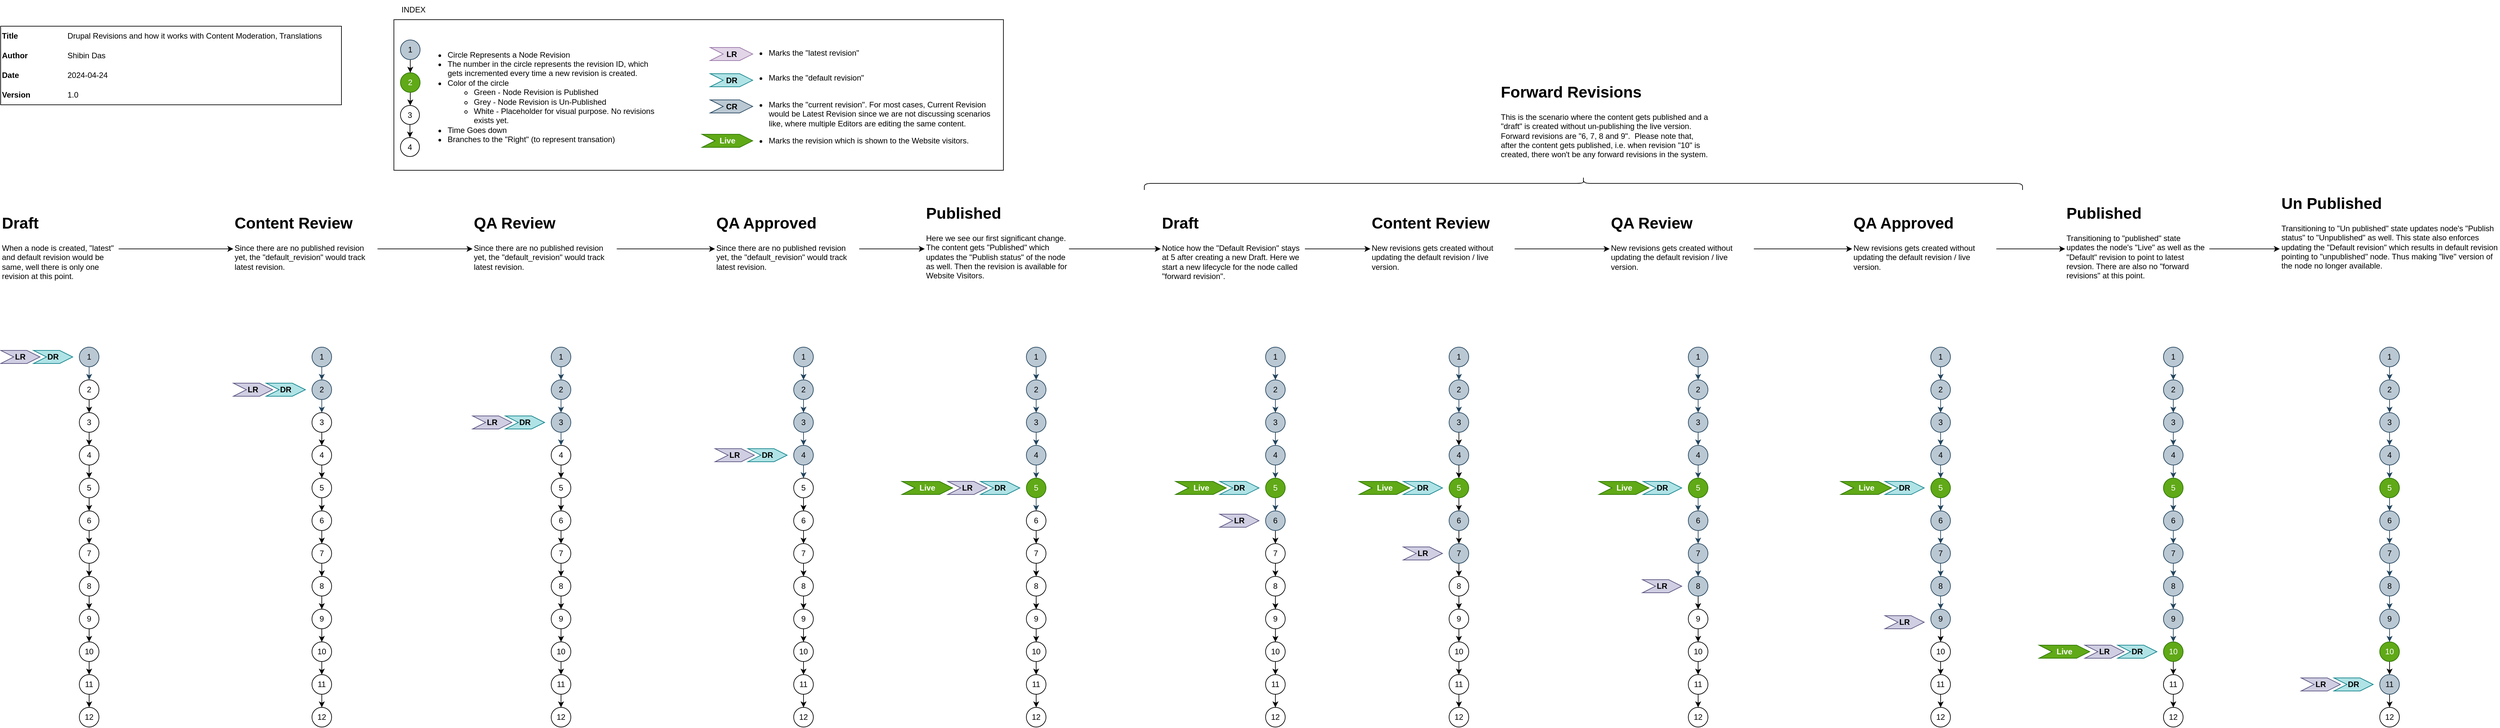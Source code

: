<mxfile version="24.7.17">
  <diagram name="Page-1" id="0rUGUrq22jiTpyc2XSS9">
    <mxGraphModel dx="2783" dy="1865" grid="1" gridSize="10" guides="1" tooltips="1" connect="1" arrows="1" fold="1" page="1" pageScale="1" pageWidth="827" pageHeight="1169" math="0" shadow="0">
      <root>
        <mxCell id="0" />
        <mxCell id="1" parent="0" />
        <mxCell id="OKaj6t3AzDW7mw4CUX5D-1" style="edgeStyle=orthogonalEdgeStyle;rounded=0;orthogonalLoop=1;jettySize=auto;html=1;" edge="1" parent="1" source="OKaj6t3AzDW7mw4CUX5D-2" target="OKaj6t3AzDW7mw4CUX5D-16">
          <mxGeometry relative="1" as="geometry" />
        </mxCell>
        <mxCell id="OKaj6t3AzDW7mw4CUX5D-2" value="2" style="ellipse;whiteSpace=wrap;html=1;aspect=fixed;" vertex="1" parent="1">
          <mxGeometry x="-800" y="300" width="30" height="30" as="geometry" />
        </mxCell>
        <mxCell id="OKaj6t3AzDW7mw4CUX5D-3" style="edgeStyle=orthogonalEdgeStyle;rounded=0;orthogonalLoop=1;jettySize=auto;html=1;" edge="1" parent="1" source="OKaj6t3AzDW7mw4CUX5D-4" target="OKaj6t3AzDW7mw4CUX5D-6">
          <mxGeometry relative="1" as="geometry" />
        </mxCell>
        <mxCell id="OKaj6t3AzDW7mw4CUX5D-4" value="&lt;h1 style=&quot;margin-top: 0px;&quot;&gt;Draft&lt;/h1&gt;&lt;p&gt;When a node is created, &quot;latest&quot; and default revision would be same, well there is only one revision at this point.&lt;/p&gt;" style="text;html=1;whiteSpace=wrap;overflow=hidden;rounded=0;" vertex="1" parent="1">
          <mxGeometry x="-920" y="40" width="180" height="120" as="geometry" />
        </mxCell>
        <mxCell id="OKaj6t3AzDW7mw4CUX5D-5" style="edgeStyle=orthogonalEdgeStyle;rounded=0;orthogonalLoop=1;jettySize=auto;html=1;" edge="1" parent="1" source="OKaj6t3AzDW7mw4CUX5D-6" target="OKaj6t3AzDW7mw4CUX5D-8">
          <mxGeometry relative="1" as="geometry" />
        </mxCell>
        <mxCell id="OKaj6t3AzDW7mw4CUX5D-6" value="&lt;h1 style=&quot;margin-top: 0px;&quot;&gt;Content Review&lt;/h1&gt;&lt;p&gt;Since there are no published revision yet, the &quot;default_revision&quot; would track latest revision.&lt;/p&gt;" style="text;html=1;whiteSpace=wrap;overflow=hidden;rounded=0;" vertex="1" parent="1">
          <mxGeometry x="-565" y="40" width="220" height="120" as="geometry" />
        </mxCell>
        <mxCell id="OKaj6t3AzDW7mw4CUX5D-7" style="edgeStyle=orthogonalEdgeStyle;rounded=0;orthogonalLoop=1;jettySize=auto;html=1;" edge="1" parent="1" source="OKaj6t3AzDW7mw4CUX5D-8" target="OKaj6t3AzDW7mw4CUX5D-10">
          <mxGeometry relative="1" as="geometry" />
        </mxCell>
        <mxCell id="OKaj6t3AzDW7mw4CUX5D-8" value="&lt;h1 style=&quot;margin-top: 0px;&quot;&gt;QA Review&lt;/h1&gt;&lt;p&gt;Since there are no published revision yet, the &quot;default_revision&quot; would track latest revision.&lt;br&gt;&lt;/p&gt;" style="text;html=1;whiteSpace=wrap;overflow=hidden;rounded=0;" vertex="1" parent="1">
          <mxGeometry x="-200" y="40" width="220" height="120" as="geometry" />
        </mxCell>
        <mxCell id="OKaj6t3AzDW7mw4CUX5D-9" style="edgeStyle=orthogonalEdgeStyle;rounded=0;orthogonalLoop=1;jettySize=auto;html=1;" edge="1" parent="1" source="OKaj6t3AzDW7mw4CUX5D-10" target="OKaj6t3AzDW7mw4CUX5D-12">
          <mxGeometry relative="1" as="geometry" />
        </mxCell>
        <mxCell id="OKaj6t3AzDW7mw4CUX5D-10" value="&lt;h1 style=&quot;margin-top: 0px;&quot;&gt;QA Approved&lt;/h1&gt;&lt;p&gt;Since there are no published revision yet, the &quot;default_revision&quot; would track latest revision.&lt;br&gt;&lt;/p&gt;" style="text;html=1;whiteSpace=wrap;overflow=hidden;rounded=0;" vertex="1" parent="1">
          <mxGeometry x="170" y="40" width="220" height="120" as="geometry" />
        </mxCell>
        <mxCell id="OKaj6t3AzDW7mw4CUX5D-11" style="edgeStyle=orthogonalEdgeStyle;rounded=0;orthogonalLoop=1;jettySize=auto;html=1;" edge="1" parent="1" source="OKaj6t3AzDW7mw4CUX5D-12" target="OKaj6t3AzDW7mw4CUX5D-138">
          <mxGeometry relative="1" as="geometry" />
        </mxCell>
        <mxCell id="OKaj6t3AzDW7mw4CUX5D-12" value="&lt;h1 style=&quot;margin-top: 0px;&quot;&gt;Published&lt;/h1&gt;&lt;p&gt;Here we see our first significant change. The content gets &quot;Published&quot; which updates the &quot;Publish status&quot; of the node as well. Then the revision is available for Website Visitors.&lt;/p&gt;" style="text;html=1;whiteSpace=wrap;overflow=hidden;rounded=0;" vertex="1" parent="1">
          <mxGeometry x="490" y="25" width="220" height="150" as="geometry" />
        </mxCell>
        <mxCell id="OKaj6t3AzDW7mw4CUX5D-13" style="edgeStyle=orthogonalEdgeStyle;rounded=0;orthogonalLoop=1;jettySize=auto;html=1;fillColor=#bac8d3;strokeColor=#23445d;" edge="1" parent="1" source="OKaj6t3AzDW7mw4CUX5D-14" target="OKaj6t3AzDW7mw4CUX5D-2">
          <mxGeometry relative="1" as="geometry" />
        </mxCell>
        <mxCell id="OKaj6t3AzDW7mw4CUX5D-14" value="1" style="ellipse;whiteSpace=wrap;html=1;aspect=fixed;fillColor=#bac8d3;strokeColor=#23445d;" vertex="1" parent="1">
          <mxGeometry x="-800" y="250" width="30" height="30" as="geometry" />
        </mxCell>
        <mxCell id="OKaj6t3AzDW7mw4CUX5D-15" style="edgeStyle=orthogonalEdgeStyle;rounded=0;orthogonalLoop=1;jettySize=auto;html=1;" edge="1" parent="1" source="OKaj6t3AzDW7mw4CUX5D-16" target="OKaj6t3AzDW7mw4CUX5D-18">
          <mxGeometry relative="1" as="geometry" />
        </mxCell>
        <mxCell id="OKaj6t3AzDW7mw4CUX5D-16" value="3" style="ellipse;whiteSpace=wrap;html=1;aspect=fixed;" vertex="1" parent="1">
          <mxGeometry x="-800" y="350" width="30" height="30" as="geometry" />
        </mxCell>
        <mxCell id="OKaj6t3AzDW7mw4CUX5D-17" style="edgeStyle=orthogonalEdgeStyle;rounded=0;orthogonalLoop=1;jettySize=auto;html=1;entryX=0.5;entryY=0;entryDx=0;entryDy=0;" edge="1" parent="1" source="OKaj6t3AzDW7mw4CUX5D-18" target="OKaj6t3AzDW7mw4CUX5D-22">
          <mxGeometry relative="1" as="geometry" />
        </mxCell>
        <mxCell id="OKaj6t3AzDW7mw4CUX5D-18" value="4" style="ellipse;whiteSpace=wrap;html=1;aspect=fixed;" vertex="1" parent="1">
          <mxGeometry x="-800" y="400" width="30" height="30" as="geometry" />
        </mxCell>
        <mxCell id="OKaj6t3AzDW7mw4CUX5D-19" style="edgeStyle=orthogonalEdgeStyle;rounded=0;orthogonalLoop=1;jettySize=auto;html=1;" edge="1" parent="1" source="OKaj6t3AzDW7mw4CUX5D-20" target="OKaj6t3AzDW7mw4CUX5D-24">
          <mxGeometry relative="1" as="geometry" />
        </mxCell>
        <mxCell id="OKaj6t3AzDW7mw4CUX5D-20" value="6" style="ellipse;whiteSpace=wrap;html=1;aspect=fixed;" vertex="1" parent="1">
          <mxGeometry x="-800" y="500" width="30" height="30" as="geometry" />
        </mxCell>
        <mxCell id="OKaj6t3AzDW7mw4CUX5D-21" style="edgeStyle=orthogonalEdgeStyle;rounded=0;orthogonalLoop=1;jettySize=auto;html=1;" edge="1" parent="1" source="OKaj6t3AzDW7mw4CUX5D-22" target="OKaj6t3AzDW7mw4CUX5D-20">
          <mxGeometry relative="1" as="geometry" />
        </mxCell>
        <mxCell id="OKaj6t3AzDW7mw4CUX5D-22" value="5" style="ellipse;whiteSpace=wrap;html=1;aspect=fixed;" vertex="1" parent="1">
          <mxGeometry x="-800" y="450" width="30" height="30" as="geometry" />
        </mxCell>
        <mxCell id="OKaj6t3AzDW7mw4CUX5D-23" style="edgeStyle=orthogonalEdgeStyle;rounded=0;orthogonalLoop=1;jettySize=auto;html=1;" edge="1" parent="1" source="OKaj6t3AzDW7mw4CUX5D-24" target="OKaj6t3AzDW7mw4CUX5D-26">
          <mxGeometry relative="1" as="geometry" />
        </mxCell>
        <mxCell id="OKaj6t3AzDW7mw4CUX5D-24" value="7" style="ellipse;whiteSpace=wrap;html=1;aspect=fixed;" vertex="1" parent="1">
          <mxGeometry x="-800" y="550" width="30" height="30" as="geometry" />
        </mxCell>
        <mxCell id="OKaj6t3AzDW7mw4CUX5D-25" style="edgeStyle=orthogonalEdgeStyle;rounded=0;orthogonalLoop=1;jettySize=auto;html=1;entryX=0.5;entryY=0;entryDx=0;entryDy=0;" edge="1" parent="1" source="OKaj6t3AzDW7mw4CUX5D-26" target="OKaj6t3AzDW7mw4CUX5D-30">
          <mxGeometry relative="1" as="geometry" />
        </mxCell>
        <mxCell id="OKaj6t3AzDW7mw4CUX5D-26" value="8" style="ellipse;whiteSpace=wrap;html=1;aspect=fixed;" vertex="1" parent="1">
          <mxGeometry x="-800" y="600" width="30" height="30" as="geometry" />
        </mxCell>
        <mxCell id="OKaj6t3AzDW7mw4CUX5D-27" style="edgeStyle=orthogonalEdgeStyle;rounded=0;orthogonalLoop=1;jettySize=auto;html=1;" edge="1" parent="1" source="OKaj6t3AzDW7mw4CUX5D-28" target="OKaj6t3AzDW7mw4CUX5D-32">
          <mxGeometry relative="1" as="geometry" />
        </mxCell>
        <mxCell id="OKaj6t3AzDW7mw4CUX5D-28" value="10" style="ellipse;whiteSpace=wrap;html=1;aspect=fixed;" vertex="1" parent="1">
          <mxGeometry x="-800" y="700" width="30" height="30" as="geometry" />
        </mxCell>
        <mxCell id="OKaj6t3AzDW7mw4CUX5D-29" style="edgeStyle=orthogonalEdgeStyle;rounded=0;orthogonalLoop=1;jettySize=auto;html=1;" edge="1" parent="1" source="OKaj6t3AzDW7mw4CUX5D-30" target="OKaj6t3AzDW7mw4CUX5D-28">
          <mxGeometry relative="1" as="geometry" />
        </mxCell>
        <mxCell id="OKaj6t3AzDW7mw4CUX5D-30" value="9" style="ellipse;whiteSpace=wrap;html=1;aspect=fixed;" vertex="1" parent="1">
          <mxGeometry x="-800" y="650" width="30" height="30" as="geometry" />
        </mxCell>
        <mxCell id="OKaj6t3AzDW7mw4CUX5D-31" style="edgeStyle=orthogonalEdgeStyle;rounded=0;orthogonalLoop=1;jettySize=auto;html=1;" edge="1" parent="1" source="OKaj6t3AzDW7mw4CUX5D-32" target="OKaj6t3AzDW7mw4CUX5D-33">
          <mxGeometry relative="1" as="geometry" />
        </mxCell>
        <mxCell id="OKaj6t3AzDW7mw4CUX5D-32" value="11" style="ellipse;whiteSpace=wrap;html=1;aspect=fixed;" vertex="1" parent="1">
          <mxGeometry x="-800" y="750" width="30" height="30" as="geometry" />
        </mxCell>
        <mxCell id="OKaj6t3AzDW7mw4CUX5D-33" value="12" style="ellipse;whiteSpace=wrap;html=1;aspect=fixed;" vertex="1" parent="1">
          <mxGeometry x="-800" y="800" width="30" height="30" as="geometry" />
        </mxCell>
        <mxCell id="OKaj6t3AzDW7mw4CUX5D-34" style="edgeStyle=orthogonalEdgeStyle;rounded=0;orthogonalLoop=1;jettySize=auto;html=1;fillColor=#bac8d3;strokeColor=#23445d;" edge="1" parent="1" source="OKaj6t3AzDW7mw4CUX5D-35" target="OKaj6t3AzDW7mw4CUX5D-39">
          <mxGeometry relative="1" as="geometry" />
        </mxCell>
        <mxCell id="OKaj6t3AzDW7mw4CUX5D-35" value="2" style="ellipse;whiteSpace=wrap;html=1;aspect=fixed;fillColor=#bac8d3;strokeColor=#23445d;" vertex="1" parent="1">
          <mxGeometry x="-445" y="300" width="30" height="30" as="geometry" />
        </mxCell>
        <mxCell id="OKaj6t3AzDW7mw4CUX5D-36" style="edgeStyle=orthogonalEdgeStyle;rounded=0;orthogonalLoop=1;jettySize=auto;html=1;fillColor=#bac8d3;strokeColor=#23445d;" edge="1" parent="1" source="OKaj6t3AzDW7mw4CUX5D-37" target="OKaj6t3AzDW7mw4CUX5D-35">
          <mxGeometry relative="1" as="geometry" />
        </mxCell>
        <mxCell id="OKaj6t3AzDW7mw4CUX5D-37" value="1" style="ellipse;whiteSpace=wrap;html=1;aspect=fixed;fillColor=#bac8d3;strokeColor=#23445d;" vertex="1" parent="1">
          <mxGeometry x="-445" y="250" width="30" height="30" as="geometry" />
        </mxCell>
        <mxCell id="OKaj6t3AzDW7mw4CUX5D-38" style="edgeStyle=orthogonalEdgeStyle;rounded=0;orthogonalLoop=1;jettySize=auto;html=1;" edge="1" parent="1" source="OKaj6t3AzDW7mw4CUX5D-39" target="OKaj6t3AzDW7mw4CUX5D-41">
          <mxGeometry relative="1" as="geometry" />
        </mxCell>
        <mxCell id="OKaj6t3AzDW7mw4CUX5D-39" value="3" style="ellipse;whiteSpace=wrap;html=1;aspect=fixed;" vertex="1" parent="1">
          <mxGeometry x="-445" y="350" width="30" height="30" as="geometry" />
        </mxCell>
        <mxCell id="OKaj6t3AzDW7mw4CUX5D-40" style="edgeStyle=orthogonalEdgeStyle;rounded=0;orthogonalLoop=1;jettySize=auto;html=1;entryX=0.5;entryY=0;entryDx=0;entryDy=0;" edge="1" parent="1" source="OKaj6t3AzDW7mw4CUX5D-41" target="OKaj6t3AzDW7mw4CUX5D-45">
          <mxGeometry relative="1" as="geometry" />
        </mxCell>
        <mxCell id="OKaj6t3AzDW7mw4CUX5D-41" value="4" style="ellipse;whiteSpace=wrap;html=1;aspect=fixed;" vertex="1" parent="1">
          <mxGeometry x="-445" y="400" width="30" height="30" as="geometry" />
        </mxCell>
        <mxCell id="OKaj6t3AzDW7mw4CUX5D-42" style="edgeStyle=orthogonalEdgeStyle;rounded=0;orthogonalLoop=1;jettySize=auto;html=1;" edge="1" parent="1" source="OKaj6t3AzDW7mw4CUX5D-43" target="OKaj6t3AzDW7mw4CUX5D-47">
          <mxGeometry relative="1" as="geometry" />
        </mxCell>
        <mxCell id="OKaj6t3AzDW7mw4CUX5D-43" value="6" style="ellipse;whiteSpace=wrap;html=1;aspect=fixed;" vertex="1" parent="1">
          <mxGeometry x="-445" y="500" width="30" height="30" as="geometry" />
        </mxCell>
        <mxCell id="OKaj6t3AzDW7mw4CUX5D-44" style="edgeStyle=orthogonalEdgeStyle;rounded=0;orthogonalLoop=1;jettySize=auto;html=1;" edge="1" parent="1" source="OKaj6t3AzDW7mw4CUX5D-45" target="OKaj6t3AzDW7mw4CUX5D-43">
          <mxGeometry relative="1" as="geometry" />
        </mxCell>
        <mxCell id="OKaj6t3AzDW7mw4CUX5D-45" value="5" style="ellipse;whiteSpace=wrap;html=1;aspect=fixed;" vertex="1" parent="1">
          <mxGeometry x="-445" y="450" width="30" height="30" as="geometry" />
        </mxCell>
        <mxCell id="OKaj6t3AzDW7mw4CUX5D-46" style="edgeStyle=orthogonalEdgeStyle;rounded=0;orthogonalLoop=1;jettySize=auto;html=1;" edge="1" parent="1" source="OKaj6t3AzDW7mw4CUX5D-47" target="OKaj6t3AzDW7mw4CUX5D-49">
          <mxGeometry relative="1" as="geometry" />
        </mxCell>
        <mxCell id="OKaj6t3AzDW7mw4CUX5D-47" value="7" style="ellipse;whiteSpace=wrap;html=1;aspect=fixed;" vertex="1" parent="1">
          <mxGeometry x="-445" y="550" width="30" height="30" as="geometry" />
        </mxCell>
        <mxCell id="OKaj6t3AzDW7mw4CUX5D-48" style="edgeStyle=orthogonalEdgeStyle;rounded=0;orthogonalLoop=1;jettySize=auto;html=1;entryX=0.5;entryY=0;entryDx=0;entryDy=0;" edge="1" parent="1" source="OKaj6t3AzDW7mw4CUX5D-49" target="OKaj6t3AzDW7mw4CUX5D-53">
          <mxGeometry relative="1" as="geometry" />
        </mxCell>
        <mxCell id="OKaj6t3AzDW7mw4CUX5D-49" value="8" style="ellipse;whiteSpace=wrap;html=1;aspect=fixed;" vertex="1" parent="1">
          <mxGeometry x="-445" y="600" width="30" height="30" as="geometry" />
        </mxCell>
        <mxCell id="OKaj6t3AzDW7mw4CUX5D-50" style="edgeStyle=orthogonalEdgeStyle;rounded=0;orthogonalLoop=1;jettySize=auto;html=1;" edge="1" parent="1" source="OKaj6t3AzDW7mw4CUX5D-51" target="OKaj6t3AzDW7mw4CUX5D-55">
          <mxGeometry relative="1" as="geometry" />
        </mxCell>
        <mxCell id="OKaj6t3AzDW7mw4CUX5D-51" value="10" style="ellipse;whiteSpace=wrap;html=1;aspect=fixed;" vertex="1" parent="1">
          <mxGeometry x="-445" y="700" width="30" height="30" as="geometry" />
        </mxCell>
        <mxCell id="OKaj6t3AzDW7mw4CUX5D-52" style="edgeStyle=orthogonalEdgeStyle;rounded=0;orthogonalLoop=1;jettySize=auto;html=1;" edge="1" parent="1" source="OKaj6t3AzDW7mw4CUX5D-53" target="OKaj6t3AzDW7mw4CUX5D-51">
          <mxGeometry relative="1" as="geometry" />
        </mxCell>
        <mxCell id="OKaj6t3AzDW7mw4CUX5D-53" value="9" style="ellipse;whiteSpace=wrap;html=1;aspect=fixed;" vertex="1" parent="1">
          <mxGeometry x="-445" y="650" width="30" height="30" as="geometry" />
        </mxCell>
        <mxCell id="OKaj6t3AzDW7mw4CUX5D-54" style="edgeStyle=orthogonalEdgeStyle;rounded=0;orthogonalLoop=1;jettySize=auto;html=1;" edge="1" parent="1" source="OKaj6t3AzDW7mw4CUX5D-55" target="OKaj6t3AzDW7mw4CUX5D-56">
          <mxGeometry relative="1" as="geometry" />
        </mxCell>
        <mxCell id="OKaj6t3AzDW7mw4CUX5D-55" value="11" style="ellipse;whiteSpace=wrap;html=1;aspect=fixed;" vertex="1" parent="1">
          <mxGeometry x="-445" y="750" width="30" height="30" as="geometry" />
        </mxCell>
        <mxCell id="OKaj6t3AzDW7mw4CUX5D-56" value="12" style="ellipse;whiteSpace=wrap;html=1;aspect=fixed;" vertex="1" parent="1">
          <mxGeometry x="-445" y="800" width="30" height="30" as="geometry" />
        </mxCell>
        <mxCell id="OKaj6t3AzDW7mw4CUX5D-57" value="&lt;b&gt;DR&lt;/b&gt;" style="shape=step;perimeter=stepPerimeter;whiteSpace=wrap;html=1;fixedSize=1;fillColor=#b0e3e6;strokeColor=#0e8088;" vertex="1" parent="1">
          <mxGeometry x="-870" y="255" width="60" height="20" as="geometry" />
        </mxCell>
        <mxCell id="OKaj6t3AzDW7mw4CUX5D-58" value="&lt;b&gt;LR&lt;/b&gt;" style="shape=step;perimeter=stepPerimeter;whiteSpace=wrap;html=1;fixedSize=1;fillColor=#d0cee2;strokeColor=#56517e;" vertex="1" parent="1">
          <mxGeometry x="-920" y="255" width="60" height="20" as="geometry" />
        </mxCell>
        <mxCell id="OKaj6t3AzDW7mw4CUX5D-59" value="&lt;b&gt;DR&lt;/b&gt;" style="shape=step;perimeter=stepPerimeter;whiteSpace=wrap;html=1;fixedSize=1;fillColor=#b0e3e6;strokeColor=#0e8088;" vertex="1" parent="1">
          <mxGeometry x="-515" y="305" width="60" height="20" as="geometry" />
        </mxCell>
        <mxCell id="OKaj6t3AzDW7mw4CUX5D-60" value="&lt;b&gt;LR&lt;/b&gt;" style="shape=step;perimeter=stepPerimeter;whiteSpace=wrap;html=1;fixedSize=1;fillColor=#d0cee2;strokeColor=#56517e;" vertex="1" parent="1">
          <mxGeometry x="-565" y="305" width="60" height="20" as="geometry" />
        </mxCell>
        <mxCell id="OKaj6t3AzDW7mw4CUX5D-61" style="edgeStyle=orthogonalEdgeStyle;rounded=0;orthogonalLoop=1;jettySize=auto;html=1;fillColor=#bac8d3;strokeColor=#23445d;" edge="1" parent="1" source="OKaj6t3AzDW7mw4CUX5D-62" target="OKaj6t3AzDW7mw4CUX5D-66">
          <mxGeometry relative="1" as="geometry" />
        </mxCell>
        <mxCell id="OKaj6t3AzDW7mw4CUX5D-62" value="2" style="ellipse;whiteSpace=wrap;html=1;aspect=fixed;fillColor=#bac8d3;strokeColor=#23445d;" vertex="1" parent="1">
          <mxGeometry x="-80" y="300" width="30" height="30" as="geometry" />
        </mxCell>
        <mxCell id="OKaj6t3AzDW7mw4CUX5D-63" style="edgeStyle=orthogonalEdgeStyle;rounded=0;orthogonalLoop=1;jettySize=auto;html=1;fillColor=#bac8d3;strokeColor=#23445d;" edge="1" parent="1" source="OKaj6t3AzDW7mw4CUX5D-64" target="OKaj6t3AzDW7mw4CUX5D-62">
          <mxGeometry relative="1" as="geometry" />
        </mxCell>
        <mxCell id="OKaj6t3AzDW7mw4CUX5D-64" value="1" style="ellipse;whiteSpace=wrap;html=1;aspect=fixed;fillColor=#bac8d3;strokeColor=#23445d;" vertex="1" parent="1">
          <mxGeometry x="-80" y="250" width="30" height="30" as="geometry" />
        </mxCell>
        <mxCell id="OKaj6t3AzDW7mw4CUX5D-65" style="edgeStyle=orthogonalEdgeStyle;rounded=0;orthogonalLoop=1;jettySize=auto;html=1;fillColor=#bac8d3;strokeColor=#23445d;" edge="1" parent="1" source="OKaj6t3AzDW7mw4CUX5D-66" target="OKaj6t3AzDW7mw4CUX5D-68">
          <mxGeometry relative="1" as="geometry" />
        </mxCell>
        <mxCell id="OKaj6t3AzDW7mw4CUX5D-66" value="3" style="ellipse;whiteSpace=wrap;html=1;aspect=fixed;fillColor=#bac8d3;strokeColor=#23445d;" vertex="1" parent="1">
          <mxGeometry x="-80" y="350" width="30" height="30" as="geometry" />
        </mxCell>
        <mxCell id="OKaj6t3AzDW7mw4CUX5D-67" style="edgeStyle=orthogonalEdgeStyle;rounded=0;orthogonalLoop=1;jettySize=auto;html=1;entryX=0.5;entryY=0;entryDx=0;entryDy=0;" edge="1" parent="1" source="OKaj6t3AzDW7mw4CUX5D-68" target="OKaj6t3AzDW7mw4CUX5D-72">
          <mxGeometry relative="1" as="geometry" />
        </mxCell>
        <mxCell id="OKaj6t3AzDW7mw4CUX5D-68" value="4" style="ellipse;whiteSpace=wrap;html=1;aspect=fixed;" vertex="1" parent="1">
          <mxGeometry x="-80" y="400" width="30" height="30" as="geometry" />
        </mxCell>
        <mxCell id="OKaj6t3AzDW7mw4CUX5D-69" style="edgeStyle=orthogonalEdgeStyle;rounded=0;orthogonalLoop=1;jettySize=auto;html=1;" edge="1" parent="1" source="OKaj6t3AzDW7mw4CUX5D-70" target="OKaj6t3AzDW7mw4CUX5D-74">
          <mxGeometry relative="1" as="geometry" />
        </mxCell>
        <mxCell id="OKaj6t3AzDW7mw4CUX5D-70" value="6" style="ellipse;whiteSpace=wrap;html=1;aspect=fixed;" vertex="1" parent="1">
          <mxGeometry x="-80" y="500" width="30" height="30" as="geometry" />
        </mxCell>
        <mxCell id="OKaj6t3AzDW7mw4CUX5D-71" style="edgeStyle=orthogonalEdgeStyle;rounded=0;orthogonalLoop=1;jettySize=auto;html=1;" edge="1" parent="1" source="OKaj6t3AzDW7mw4CUX5D-72" target="OKaj6t3AzDW7mw4CUX5D-70">
          <mxGeometry relative="1" as="geometry" />
        </mxCell>
        <mxCell id="OKaj6t3AzDW7mw4CUX5D-72" value="5" style="ellipse;whiteSpace=wrap;html=1;aspect=fixed;" vertex="1" parent="1">
          <mxGeometry x="-80" y="450" width="30" height="30" as="geometry" />
        </mxCell>
        <mxCell id="OKaj6t3AzDW7mw4CUX5D-73" style="edgeStyle=orthogonalEdgeStyle;rounded=0;orthogonalLoop=1;jettySize=auto;html=1;" edge="1" parent="1" source="OKaj6t3AzDW7mw4CUX5D-74" target="OKaj6t3AzDW7mw4CUX5D-76">
          <mxGeometry relative="1" as="geometry" />
        </mxCell>
        <mxCell id="OKaj6t3AzDW7mw4CUX5D-74" value="7" style="ellipse;whiteSpace=wrap;html=1;aspect=fixed;" vertex="1" parent="1">
          <mxGeometry x="-80" y="550" width="30" height="30" as="geometry" />
        </mxCell>
        <mxCell id="OKaj6t3AzDW7mw4CUX5D-75" style="edgeStyle=orthogonalEdgeStyle;rounded=0;orthogonalLoop=1;jettySize=auto;html=1;entryX=0.5;entryY=0;entryDx=0;entryDy=0;" edge="1" parent="1" source="OKaj6t3AzDW7mw4CUX5D-76" target="OKaj6t3AzDW7mw4CUX5D-80">
          <mxGeometry relative="1" as="geometry" />
        </mxCell>
        <mxCell id="OKaj6t3AzDW7mw4CUX5D-76" value="8" style="ellipse;whiteSpace=wrap;html=1;aspect=fixed;" vertex="1" parent="1">
          <mxGeometry x="-80" y="600" width="30" height="30" as="geometry" />
        </mxCell>
        <mxCell id="OKaj6t3AzDW7mw4CUX5D-77" style="edgeStyle=orthogonalEdgeStyle;rounded=0;orthogonalLoop=1;jettySize=auto;html=1;" edge="1" parent="1" source="OKaj6t3AzDW7mw4CUX5D-78" target="OKaj6t3AzDW7mw4CUX5D-82">
          <mxGeometry relative="1" as="geometry" />
        </mxCell>
        <mxCell id="OKaj6t3AzDW7mw4CUX5D-78" value="10" style="ellipse;whiteSpace=wrap;html=1;aspect=fixed;" vertex="1" parent="1">
          <mxGeometry x="-80" y="700" width="30" height="30" as="geometry" />
        </mxCell>
        <mxCell id="OKaj6t3AzDW7mw4CUX5D-79" style="edgeStyle=orthogonalEdgeStyle;rounded=0;orthogonalLoop=1;jettySize=auto;html=1;" edge="1" parent="1" source="OKaj6t3AzDW7mw4CUX5D-80" target="OKaj6t3AzDW7mw4CUX5D-78">
          <mxGeometry relative="1" as="geometry" />
        </mxCell>
        <mxCell id="OKaj6t3AzDW7mw4CUX5D-80" value="9" style="ellipse;whiteSpace=wrap;html=1;aspect=fixed;" vertex="1" parent="1">
          <mxGeometry x="-80" y="650" width="30" height="30" as="geometry" />
        </mxCell>
        <mxCell id="OKaj6t3AzDW7mw4CUX5D-81" style="edgeStyle=orthogonalEdgeStyle;rounded=0;orthogonalLoop=1;jettySize=auto;html=1;" edge="1" parent="1" source="OKaj6t3AzDW7mw4CUX5D-82" target="OKaj6t3AzDW7mw4CUX5D-83">
          <mxGeometry relative="1" as="geometry" />
        </mxCell>
        <mxCell id="OKaj6t3AzDW7mw4CUX5D-82" value="11" style="ellipse;whiteSpace=wrap;html=1;aspect=fixed;" vertex="1" parent="1">
          <mxGeometry x="-80" y="750" width="30" height="30" as="geometry" />
        </mxCell>
        <mxCell id="OKaj6t3AzDW7mw4CUX5D-83" value="12" style="ellipse;whiteSpace=wrap;html=1;aspect=fixed;" vertex="1" parent="1">
          <mxGeometry x="-80" y="800" width="30" height="30" as="geometry" />
        </mxCell>
        <mxCell id="OKaj6t3AzDW7mw4CUX5D-84" value="&lt;b&gt;DR&lt;/b&gt;" style="shape=step;perimeter=stepPerimeter;whiteSpace=wrap;html=1;fixedSize=1;fillColor=#b0e3e6;strokeColor=#0e8088;" vertex="1" parent="1">
          <mxGeometry x="-150" y="355" width="60" height="20" as="geometry" />
        </mxCell>
        <mxCell id="OKaj6t3AzDW7mw4CUX5D-85" value="&lt;b&gt;LR&lt;/b&gt;" style="shape=step;perimeter=stepPerimeter;whiteSpace=wrap;html=1;fixedSize=1;fillColor=#d0cee2;strokeColor=#56517e;" vertex="1" parent="1">
          <mxGeometry x="-200" y="355" width="60" height="20" as="geometry" />
        </mxCell>
        <mxCell id="OKaj6t3AzDW7mw4CUX5D-86" style="edgeStyle=orthogonalEdgeStyle;rounded=0;orthogonalLoop=1;jettySize=auto;html=1;fillColor=#bac8d3;strokeColor=#23445d;" edge="1" parent="1" source="OKaj6t3AzDW7mw4CUX5D-87" target="OKaj6t3AzDW7mw4CUX5D-91">
          <mxGeometry relative="1" as="geometry" />
        </mxCell>
        <mxCell id="OKaj6t3AzDW7mw4CUX5D-87" value="2" style="ellipse;whiteSpace=wrap;html=1;aspect=fixed;fillColor=#bac8d3;strokeColor=#23445d;" vertex="1" parent="1">
          <mxGeometry x="290" y="300" width="30" height="30" as="geometry" />
        </mxCell>
        <mxCell id="OKaj6t3AzDW7mw4CUX5D-88" style="edgeStyle=orthogonalEdgeStyle;rounded=0;orthogonalLoop=1;jettySize=auto;html=1;fillColor=#bac8d3;strokeColor=#23445d;" edge="1" parent="1" source="OKaj6t3AzDW7mw4CUX5D-89" target="OKaj6t3AzDW7mw4CUX5D-87">
          <mxGeometry relative="1" as="geometry" />
        </mxCell>
        <mxCell id="OKaj6t3AzDW7mw4CUX5D-89" value="1" style="ellipse;whiteSpace=wrap;html=1;aspect=fixed;fillColor=#bac8d3;strokeColor=#23445d;" vertex="1" parent="1">
          <mxGeometry x="290" y="250" width="30" height="30" as="geometry" />
        </mxCell>
        <mxCell id="OKaj6t3AzDW7mw4CUX5D-90" style="edgeStyle=orthogonalEdgeStyle;rounded=0;orthogonalLoop=1;jettySize=auto;html=1;fillColor=#bac8d3;strokeColor=#23445d;" edge="1" parent="1" source="OKaj6t3AzDW7mw4CUX5D-91" target="OKaj6t3AzDW7mw4CUX5D-93">
          <mxGeometry relative="1" as="geometry" />
        </mxCell>
        <mxCell id="OKaj6t3AzDW7mw4CUX5D-91" value="3" style="ellipse;whiteSpace=wrap;html=1;aspect=fixed;fillColor=#bac8d3;strokeColor=#23445d;" vertex="1" parent="1">
          <mxGeometry x="290" y="350" width="30" height="30" as="geometry" />
        </mxCell>
        <mxCell id="OKaj6t3AzDW7mw4CUX5D-92" style="edgeStyle=orthogonalEdgeStyle;rounded=0;orthogonalLoop=1;jettySize=auto;html=1;entryX=0.5;entryY=0;entryDx=0;entryDy=0;fillColor=#bac8d3;strokeColor=#23445d;" edge="1" parent="1" source="OKaj6t3AzDW7mw4CUX5D-93" target="OKaj6t3AzDW7mw4CUX5D-97">
          <mxGeometry relative="1" as="geometry" />
        </mxCell>
        <mxCell id="OKaj6t3AzDW7mw4CUX5D-93" value="4" style="ellipse;whiteSpace=wrap;html=1;aspect=fixed;fillColor=#bac8d3;strokeColor=#23445d;" vertex="1" parent="1">
          <mxGeometry x="290" y="400" width="30" height="30" as="geometry" />
        </mxCell>
        <mxCell id="OKaj6t3AzDW7mw4CUX5D-94" style="edgeStyle=orthogonalEdgeStyle;rounded=0;orthogonalLoop=1;jettySize=auto;html=1;" edge="1" parent="1" source="OKaj6t3AzDW7mw4CUX5D-95" target="OKaj6t3AzDW7mw4CUX5D-99">
          <mxGeometry relative="1" as="geometry" />
        </mxCell>
        <mxCell id="OKaj6t3AzDW7mw4CUX5D-95" value="6" style="ellipse;whiteSpace=wrap;html=1;aspect=fixed;" vertex="1" parent="1">
          <mxGeometry x="290" y="500" width="30" height="30" as="geometry" />
        </mxCell>
        <mxCell id="OKaj6t3AzDW7mw4CUX5D-96" style="edgeStyle=orthogonalEdgeStyle;rounded=0;orthogonalLoop=1;jettySize=auto;html=1;" edge="1" parent="1" source="OKaj6t3AzDW7mw4CUX5D-97" target="OKaj6t3AzDW7mw4CUX5D-95">
          <mxGeometry relative="1" as="geometry" />
        </mxCell>
        <mxCell id="OKaj6t3AzDW7mw4CUX5D-97" value="5" style="ellipse;whiteSpace=wrap;html=1;aspect=fixed;" vertex="1" parent="1">
          <mxGeometry x="290" y="450" width="30" height="30" as="geometry" />
        </mxCell>
        <mxCell id="OKaj6t3AzDW7mw4CUX5D-98" style="edgeStyle=orthogonalEdgeStyle;rounded=0;orthogonalLoop=1;jettySize=auto;html=1;" edge="1" parent="1" source="OKaj6t3AzDW7mw4CUX5D-99" target="OKaj6t3AzDW7mw4CUX5D-101">
          <mxGeometry relative="1" as="geometry" />
        </mxCell>
        <mxCell id="OKaj6t3AzDW7mw4CUX5D-99" value="7" style="ellipse;whiteSpace=wrap;html=1;aspect=fixed;" vertex="1" parent="1">
          <mxGeometry x="290" y="550" width="30" height="30" as="geometry" />
        </mxCell>
        <mxCell id="OKaj6t3AzDW7mw4CUX5D-100" style="edgeStyle=orthogonalEdgeStyle;rounded=0;orthogonalLoop=1;jettySize=auto;html=1;entryX=0.5;entryY=0;entryDx=0;entryDy=0;" edge="1" parent="1" source="OKaj6t3AzDW7mw4CUX5D-101" target="OKaj6t3AzDW7mw4CUX5D-105">
          <mxGeometry relative="1" as="geometry" />
        </mxCell>
        <mxCell id="OKaj6t3AzDW7mw4CUX5D-101" value="8" style="ellipse;whiteSpace=wrap;html=1;aspect=fixed;" vertex="1" parent="1">
          <mxGeometry x="290" y="600" width="30" height="30" as="geometry" />
        </mxCell>
        <mxCell id="OKaj6t3AzDW7mw4CUX5D-102" style="edgeStyle=orthogonalEdgeStyle;rounded=0;orthogonalLoop=1;jettySize=auto;html=1;" edge="1" parent="1" source="OKaj6t3AzDW7mw4CUX5D-103" target="OKaj6t3AzDW7mw4CUX5D-107">
          <mxGeometry relative="1" as="geometry" />
        </mxCell>
        <mxCell id="OKaj6t3AzDW7mw4CUX5D-103" value="10" style="ellipse;whiteSpace=wrap;html=1;aspect=fixed;" vertex="1" parent="1">
          <mxGeometry x="290" y="700" width="30" height="30" as="geometry" />
        </mxCell>
        <mxCell id="OKaj6t3AzDW7mw4CUX5D-104" style="edgeStyle=orthogonalEdgeStyle;rounded=0;orthogonalLoop=1;jettySize=auto;html=1;" edge="1" parent="1" source="OKaj6t3AzDW7mw4CUX5D-105" target="OKaj6t3AzDW7mw4CUX5D-103">
          <mxGeometry relative="1" as="geometry" />
        </mxCell>
        <mxCell id="OKaj6t3AzDW7mw4CUX5D-105" value="9" style="ellipse;whiteSpace=wrap;html=1;aspect=fixed;" vertex="1" parent="1">
          <mxGeometry x="290" y="650" width="30" height="30" as="geometry" />
        </mxCell>
        <mxCell id="OKaj6t3AzDW7mw4CUX5D-106" style="edgeStyle=orthogonalEdgeStyle;rounded=0;orthogonalLoop=1;jettySize=auto;html=1;" edge="1" parent="1" source="OKaj6t3AzDW7mw4CUX5D-107" target="OKaj6t3AzDW7mw4CUX5D-108">
          <mxGeometry relative="1" as="geometry" />
        </mxCell>
        <mxCell id="OKaj6t3AzDW7mw4CUX5D-107" value="11" style="ellipse;whiteSpace=wrap;html=1;aspect=fixed;" vertex="1" parent="1">
          <mxGeometry x="290" y="750" width="30" height="30" as="geometry" />
        </mxCell>
        <mxCell id="OKaj6t3AzDW7mw4CUX5D-108" value="12" style="ellipse;whiteSpace=wrap;html=1;aspect=fixed;" vertex="1" parent="1">
          <mxGeometry x="290" y="800" width="30" height="30" as="geometry" />
        </mxCell>
        <mxCell id="OKaj6t3AzDW7mw4CUX5D-109" value="&lt;b&gt;DR&lt;/b&gt;" style="shape=step;perimeter=stepPerimeter;whiteSpace=wrap;html=1;fixedSize=1;fillColor=#b0e3e6;strokeColor=#0e8088;" vertex="1" parent="1">
          <mxGeometry x="220" y="405" width="60" height="20" as="geometry" />
        </mxCell>
        <mxCell id="OKaj6t3AzDW7mw4CUX5D-110" value="&lt;b&gt;LR&lt;/b&gt;" style="shape=step;perimeter=stepPerimeter;whiteSpace=wrap;html=1;fixedSize=1;fillColor=#d0cee2;strokeColor=#56517e;" vertex="1" parent="1">
          <mxGeometry x="170" y="405" width="60" height="20" as="geometry" />
        </mxCell>
        <mxCell id="OKaj6t3AzDW7mw4CUX5D-111" style="edgeStyle=orthogonalEdgeStyle;rounded=0;orthogonalLoop=1;jettySize=auto;html=1;fillColor=#bac8d3;strokeColor=#23445d;" edge="1" parent="1" source="OKaj6t3AzDW7mw4CUX5D-112" target="OKaj6t3AzDW7mw4CUX5D-116">
          <mxGeometry relative="1" as="geometry" />
        </mxCell>
        <mxCell id="OKaj6t3AzDW7mw4CUX5D-112" value="2" style="ellipse;whiteSpace=wrap;html=1;aspect=fixed;fillColor=#bac8d3;strokeColor=#23445d;" vertex="1" parent="1">
          <mxGeometry x="645" y="300" width="30" height="30" as="geometry" />
        </mxCell>
        <mxCell id="OKaj6t3AzDW7mw4CUX5D-113" style="edgeStyle=orthogonalEdgeStyle;rounded=0;orthogonalLoop=1;jettySize=auto;html=1;fillColor=#bac8d3;strokeColor=#23445d;" edge="1" parent="1" source="OKaj6t3AzDW7mw4CUX5D-114" target="OKaj6t3AzDW7mw4CUX5D-112">
          <mxGeometry relative="1" as="geometry" />
        </mxCell>
        <mxCell id="OKaj6t3AzDW7mw4CUX5D-114" value="1" style="ellipse;whiteSpace=wrap;html=1;aspect=fixed;fillColor=#bac8d3;strokeColor=#23445d;" vertex="1" parent="1">
          <mxGeometry x="645" y="250" width="30" height="30" as="geometry" />
        </mxCell>
        <mxCell id="OKaj6t3AzDW7mw4CUX5D-115" style="edgeStyle=orthogonalEdgeStyle;rounded=0;orthogonalLoop=1;jettySize=auto;html=1;fillColor=#bac8d3;strokeColor=#23445d;" edge="1" parent="1" source="OKaj6t3AzDW7mw4CUX5D-116" target="OKaj6t3AzDW7mw4CUX5D-118">
          <mxGeometry relative="1" as="geometry" />
        </mxCell>
        <mxCell id="OKaj6t3AzDW7mw4CUX5D-116" value="3" style="ellipse;whiteSpace=wrap;html=1;aspect=fixed;fillColor=#bac8d3;strokeColor=#23445d;" vertex="1" parent="1">
          <mxGeometry x="645" y="350" width="30" height="30" as="geometry" />
        </mxCell>
        <mxCell id="OKaj6t3AzDW7mw4CUX5D-117" style="edgeStyle=orthogonalEdgeStyle;rounded=0;orthogonalLoop=1;jettySize=auto;html=1;entryX=0.5;entryY=0;entryDx=0;entryDy=0;fillColor=#bac8d3;strokeColor=#23445d;" edge="1" parent="1" source="OKaj6t3AzDW7mw4CUX5D-118" target="OKaj6t3AzDW7mw4CUX5D-122">
          <mxGeometry relative="1" as="geometry" />
        </mxCell>
        <mxCell id="OKaj6t3AzDW7mw4CUX5D-118" value="4" style="ellipse;whiteSpace=wrap;html=1;aspect=fixed;fillColor=#bac8d3;strokeColor=#23445d;" vertex="1" parent="1">
          <mxGeometry x="645" y="400" width="30" height="30" as="geometry" />
        </mxCell>
        <mxCell id="OKaj6t3AzDW7mw4CUX5D-119" style="edgeStyle=orthogonalEdgeStyle;rounded=0;orthogonalLoop=1;jettySize=auto;html=1;" edge="1" parent="1" source="OKaj6t3AzDW7mw4CUX5D-120" target="OKaj6t3AzDW7mw4CUX5D-124">
          <mxGeometry relative="1" as="geometry" />
        </mxCell>
        <mxCell id="OKaj6t3AzDW7mw4CUX5D-120" value="6" style="ellipse;whiteSpace=wrap;html=1;aspect=fixed;" vertex="1" parent="1">
          <mxGeometry x="645" y="500" width="30" height="30" as="geometry" />
        </mxCell>
        <mxCell id="OKaj6t3AzDW7mw4CUX5D-121" style="edgeStyle=orthogonalEdgeStyle;rounded=0;orthogonalLoop=1;jettySize=auto;html=1;fillColor=#bac8d3;strokeColor=#23445d;" edge="1" parent="1" source="OKaj6t3AzDW7mw4CUX5D-122" target="OKaj6t3AzDW7mw4CUX5D-120">
          <mxGeometry relative="1" as="geometry" />
        </mxCell>
        <mxCell id="OKaj6t3AzDW7mw4CUX5D-122" value="5" style="ellipse;whiteSpace=wrap;html=1;aspect=fixed;fillColor=#60a917;strokeColor=#2D7600;fontColor=#ffffff;" vertex="1" parent="1">
          <mxGeometry x="645" y="450" width="30" height="30" as="geometry" />
        </mxCell>
        <mxCell id="OKaj6t3AzDW7mw4CUX5D-123" style="edgeStyle=orthogonalEdgeStyle;rounded=0;orthogonalLoop=1;jettySize=auto;html=1;" edge="1" parent="1" source="OKaj6t3AzDW7mw4CUX5D-124" target="OKaj6t3AzDW7mw4CUX5D-126">
          <mxGeometry relative="1" as="geometry" />
        </mxCell>
        <mxCell id="OKaj6t3AzDW7mw4CUX5D-124" value="7" style="ellipse;whiteSpace=wrap;html=1;aspect=fixed;" vertex="1" parent="1">
          <mxGeometry x="645" y="550" width="30" height="30" as="geometry" />
        </mxCell>
        <mxCell id="OKaj6t3AzDW7mw4CUX5D-125" style="edgeStyle=orthogonalEdgeStyle;rounded=0;orthogonalLoop=1;jettySize=auto;html=1;entryX=0.5;entryY=0;entryDx=0;entryDy=0;" edge="1" parent="1" source="OKaj6t3AzDW7mw4CUX5D-126" target="OKaj6t3AzDW7mw4CUX5D-130">
          <mxGeometry relative="1" as="geometry" />
        </mxCell>
        <mxCell id="OKaj6t3AzDW7mw4CUX5D-126" value="8" style="ellipse;whiteSpace=wrap;html=1;aspect=fixed;" vertex="1" parent="1">
          <mxGeometry x="645" y="600" width="30" height="30" as="geometry" />
        </mxCell>
        <mxCell id="OKaj6t3AzDW7mw4CUX5D-127" style="edgeStyle=orthogonalEdgeStyle;rounded=0;orthogonalLoop=1;jettySize=auto;html=1;" edge="1" parent="1" source="OKaj6t3AzDW7mw4CUX5D-128" target="OKaj6t3AzDW7mw4CUX5D-132">
          <mxGeometry relative="1" as="geometry" />
        </mxCell>
        <mxCell id="OKaj6t3AzDW7mw4CUX5D-128" value="10" style="ellipse;whiteSpace=wrap;html=1;aspect=fixed;" vertex="1" parent="1">
          <mxGeometry x="645" y="700" width="30" height="30" as="geometry" />
        </mxCell>
        <mxCell id="OKaj6t3AzDW7mw4CUX5D-129" style="edgeStyle=orthogonalEdgeStyle;rounded=0;orthogonalLoop=1;jettySize=auto;html=1;" edge="1" parent="1" source="OKaj6t3AzDW7mw4CUX5D-130" target="OKaj6t3AzDW7mw4CUX5D-128">
          <mxGeometry relative="1" as="geometry" />
        </mxCell>
        <mxCell id="OKaj6t3AzDW7mw4CUX5D-130" value="9" style="ellipse;whiteSpace=wrap;html=1;aspect=fixed;" vertex="1" parent="1">
          <mxGeometry x="645" y="650" width="30" height="30" as="geometry" />
        </mxCell>
        <mxCell id="OKaj6t3AzDW7mw4CUX5D-131" style="edgeStyle=orthogonalEdgeStyle;rounded=0;orthogonalLoop=1;jettySize=auto;html=1;" edge="1" parent="1" source="OKaj6t3AzDW7mw4CUX5D-132" target="OKaj6t3AzDW7mw4CUX5D-133">
          <mxGeometry relative="1" as="geometry" />
        </mxCell>
        <mxCell id="OKaj6t3AzDW7mw4CUX5D-132" value="11" style="ellipse;whiteSpace=wrap;html=1;aspect=fixed;" vertex="1" parent="1">
          <mxGeometry x="645" y="750" width="30" height="30" as="geometry" />
        </mxCell>
        <mxCell id="OKaj6t3AzDW7mw4CUX5D-133" value="12" style="ellipse;whiteSpace=wrap;html=1;aspect=fixed;" vertex="1" parent="1">
          <mxGeometry x="645" y="800" width="30" height="30" as="geometry" />
        </mxCell>
        <mxCell id="OKaj6t3AzDW7mw4CUX5D-134" value="&lt;b&gt;DR&lt;/b&gt;" style="shape=step;perimeter=stepPerimeter;whiteSpace=wrap;html=1;fixedSize=1;fillColor=#b0e3e6;strokeColor=#0e8088;" vertex="1" parent="1">
          <mxGeometry x="575" y="455" width="60" height="20" as="geometry" />
        </mxCell>
        <mxCell id="OKaj6t3AzDW7mw4CUX5D-135" value="&lt;b&gt;LR&lt;/b&gt;" style="shape=step;perimeter=stepPerimeter;whiteSpace=wrap;html=1;fixedSize=1;fillColor=#d0cee2;strokeColor=#56517e;" vertex="1" parent="1">
          <mxGeometry x="525" y="455" width="60" height="20" as="geometry" />
        </mxCell>
        <mxCell id="OKaj6t3AzDW7mw4CUX5D-136" value="&lt;strong&gt;Live&lt;/strong&gt;" style="shape=step;perimeter=stepPerimeter;whiteSpace=wrap;html=1;fixedSize=1;fillColor=#60a917;strokeColor=#2D7600;fontColor=#ffffff;" vertex="1" parent="1">
          <mxGeometry x="455" y="455" width="77.5" height="20" as="geometry" />
        </mxCell>
        <mxCell id="OKaj6t3AzDW7mw4CUX5D-137" style="edgeStyle=orthogonalEdgeStyle;rounded=0;orthogonalLoop=1;jettySize=auto;html=1;" edge="1" parent="1" source="OKaj6t3AzDW7mw4CUX5D-138" target="OKaj6t3AzDW7mw4CUX5D-163">
          <mxGeometry relative="1" as="geometry" />
        </mxCell>
        <mxCell id="OKaj6t3AzDW7mw4CUX5D-138" value="&lt;h1 style=&quot;margin-top: 0px;&quot;&gt;Draft&lt;/h1&gt;&lt;p&gt;Notice how the &quot;Default Revision&quot; stays at 5 after creating a new Draft. Here we start a new lifecycle for the node called &quot;forward revision&quot;.&lt;/p&gt;" style="text;html=1;whiteSpace=wrap;overflow=hidden;rounded=0;" vertex="1" parent="1">
          <mxGeometry x="850" y="40" width="220" height="120" as="geometry" />
        </mxCell>
        <mxCell id="OKaj6t3AzDW7mw4CUX5D-139" style="edgeStyle=orthogonalEdgeStyle;rounded=0;orthogonalLoop=1;jettySize=auto;html=1;fillColor=#bac8d3;strokeColor=#23445d;" edge="1" parent="1" source="OKaj6t3AzDW7mw4CUX5D-140" target="OKaj6t3AzDW7mw4CUX5D-144">
          <mxGeometry relative="1" as="geometry" />
        </mxCell>
        <mxCell id="OKaj6t3AzDW7mw4CUX5D-140" value="2" style="ellipse;whiteSpace=wrap;html=1;aspect=fixed;fillColor=#bac8d3;strokeColor=#23445d;" vertex="1" parent="1">
          <mxGeometry x="1010" y="300" width="30" height="30" as="geometry" />
        </mxCell>
        <mxCell id="OKaj6t3AzDW7mw4CUX5D-141" style="edgeStyle=orthogonalEdgeStyle;rounded=0;orthogonalLoop=1;jettySize=auto;html=1;fillColor=#bac8d3;strokeColor=#23445d;" edge="1" parent="1" source="OKaj6t3AzDW7mw4CUX5D-142" target="OKaj6t3AzDW7mw4CUX5D-140">
          <mxGeometry relative="1" as="geometry" />
        </mxCell>
        <mxCell id="OKaj6t3AzDW7mw4CUX5D-142" value="1" style="ellipse;whiteSpace=wrap;html=1;aspect=fixed;fillColor=#bac8d3;strokeColor=#23445d;" vertex="1" parent="1">
          <mxGeometry x="1010" y="250" width="30" height="30" as="geometry" />
        </mxCell>
        <mxCell id="OKaj6t3AzDW7mw4CUX5D-143" style="edgeStyle=orthogonalEdgeStyle;rounded=0;orthogonalLoop=1;jettySize=auto;html=1;fillColor=#bac8d3;strokeColor=#23445d;" edge="1" parent="1" source="OKaj6t3AzDW7mw4CUX5D-144" target="OKaj6t3AzDW7mw4CUX5D-146">
          <mxGeometry relative="1" as="geometry" />
        </mxCell>
        <mxCell id="OKaj6t3AzDW7mw4CUX5D-144" value="3" style="ellipse;whiteSpace=wrap;html=1;aspect=fixed;fillColor=#bac8d3;strokeColor=#23445d;" vertex="1" parent="1">
          <mxGeometry x="1010" y="350" width="30" height="30" as="geometry" />
        </mxCell>
        <mxCell id="OKaj6t3AzDW7mw4CUX5D-145" style="edgeStyle=orthogonalEdgeStyle;rounded=0;orthogonalLoop=1;jettySize=auto;html=1;entryX=0.5;entryY=0;entryDx=0;entryDy=0;fillColor=#bac8d3;strokeColor=#23445d;" edge="1" parent="1" source="OKaj6t3AzDW7mw4CUX5D-146" target="OKaj6t3AzDW7mw4CUX5D-150">
          <mxGeometry relative="1" as="geometry" />
        </mxCell>
        <mxCell id="OKaj6t3AzDW7mw4CUX5D-146" value="4" style="ellipse;whiteSpace=wrap;html=1;aspect=fixed;fillColor=#bac8d3;strokeColor=#23445d;" vertex="1" parent="1">
          <mxGeometry x="1010" y="400" width="30" height="30" as="geometry" />
        </mxCell>
        <mxCell id="OKaj6t3AzDW7mw4CUX5D-147" style="edgeStyle=orthogonalEdgeStyle;rounded=0;orthogonalLoop=1;jettySize=auto;html=1;" edge="1" parent="1" source="OKaj6t3AzDW7mw4CUX5D-148" target="OKaj6t3AzDW7mw4CUX5D-152">
          <mxGeometry relative="1" as="geometry" />
        </mxCell>
        <mxCell id="OKaj6t3AzDW7mw4CUX5D-148" value="6" style="ellipse;whiteSpace=wrap;html=1;aspect=fixed;fillColor=#bac8d3;strokeColor=#23445d;" vertex="1" parent="1">
          <mxGeometry x="1010" y="500" width="30" height="30" as="geometry" />
        </mxCell>
        <mxCell id="OKaj6t3AzDW7mw4CUX5D-149" style="edgeStyle=orthogonalEdgeStyle;rounded=0;orthogonalLoop=1;jettySize=auto;html=1;fillColor=#bac8d3;strokeColor=#23445d;" edge="1" parent="1" source="OKaj6t3AzDW7mw4CUX5D-150" target="OKaj6t3AzDW7mw4CUX5D-148">
          <mxGeometry relative="1" as="geometry" />
        </mxCell>
        <mxCell id="OKaj6t3AzDW7mw4CUX5D-150" value="5" style="ellipse;whiteSpace=wrap;html=1;aspect=fixed;fillColor=#60a917;strokeColor=#2D7600;fontColor=#ffffff;container=1;" vertex="1" parent="1">
          <mxGeometry x="1010" y="450" width="30" height="30" as="geometry" />
        </mxCell>
        <mxCell id="OKaj6t3AzDW7mw4CUX5D-151" style="edgeStyle=orthogonalEdgeStyle;rounded=0;orthogonalLoop=1;jettySize=auto;html=1;" edge="1" parent="1" source="OKaj6t3AzDW7mw4CUX5D-152" target="OKaj6t3AzDW7mw4CUX5D-154">
          <mxGeometry relative="1" as="geometry" />
        </mxCell>
        <mxCell id="OKaj6t3AzDW7mw4CUX5D-152" value="7" style="ellipse;whiteSpace=wrap;html=1;aspect=fixed;" vertex="1" parent="1">
          <mxGeometry x="1010" y="550" width="30" height="30" as="geometry" />
        </mxCell>
        <mxCell id="OKaj6t3AzDW7mw4CUX5D-153" style="edgeStyle=orthogonalEdgeStyle;rounded=0;orthogonalLoop=1;jettySize=auto;html=1;entryX=0.5;entryY=0;entryDx=0;entryDy=0;" edge="1" parent="1" source="OKaj6t3AzDW7mw4CUX5D-154" target="OKaj6t3AzDW7mw4CUX5D-158">
          <mxGeometry relative="1" as="geometry" />
        </mxCell>
        <mxCell id="OKaj6t3AzDW7mw4CUX5D-154" value="8" style="ellipse;whiteSpace=wrap;html=1;aspect=fixed;" vertex="1" parent="1">
          <mxGeometry x="1010" y="600" width="30" height="30" as="geometry" />
        </mxCell>
        <mxCell id="OKaj6t3AzDW7mw4CUX5D-155" style="edgeStyle=orthogonalEdgeStyle;rounded=0;orthogonalLoop=1;jettySize=auto;html=1;" edge="1" parent="1" source="OKaj6t3AzDW7mw4CUX5D-156" target="OKaj6t3AzDW7mw4CUX5D-160">
          <mxGeometry relative="1" as="geometry" />
        </mxCell>
        <mxCell id="OKaj6t3AzDW7mw4CUX5D-156" value="10" style="ellipse;whiteSpace=wrap;html=1;aspect=fixed;" vertex="1" parent="1">
          <mxGeometry x="1010" y="700" width="30" height="30" as="geometry" />
        </mxCell>
        <mxCell id="OKaj6t3AzDW7mw4CUX5D-157" style="edgeStyle=orthogonalEdgeStyle;rounded=0;orthogonalLoop=1;jettySize=auto;html=1;" edge="1" parent="1" source="OKaj6t3AzDW7mw4CUX5D-158" target="OKaj6t3AzDW7mw4CUX5D-156">
          <mxGeometry relative="1" as="geometry" />
        </mxCell>
        <mxCell id="OKaj6t3AzDW7mw4CUX5D-158" value="9" style="ellipse;whiteSpace=wrap;html=1;aspect=fixed;" vertex="1" parent="1">
          <mxGeometry x="1010" y="650" width="30" height="30" as="geometry" />
        </mxCell>
        <mxCell id="OKaj6t3AzDW7mw4CUX5D-159" style="edgeStyle=orthogonalEdgeStyle;rounded=0;orthogonalLoop=1;jettySize=auto;html=1;" edge="1" parent="1" source="OKaj6t3AzDW7mw4CUX5D-160" target="OKaj6t3AzDW7mw4CUX5D-161">
          <mxGeometry relative="1" as="geometry" />
        </mxCell>
        <mxCell id="OKaj6t3AzDW7mw4CUX5D-160" value="11" style="ellipse;whiteSpace=wrap;html=1;aspect=fixed;" vertex="1" parent="1">
          <mxGeometry x="1010" y="750" width="30" height="30" as="geometry" />
        </mxCell>
        <mxCell id="OKaj6t3AzDW7mw4CUX5D-161" value="12" style="ellipse;whiteSpace=wrap;html=1;aspect=fixed;" vertex="1" parent="1">
          <mxGeometry x="1010" y="800" width="30" height="30" as="geometry" />
        </mxCell>
        <mxCell id="OKaj6t3AzDW7mw4CUX5D-162" style="edgeStyle=orthogonalEdgeStyle;rounded=0;orthogonalLoop=1;jettySize=auto;html=1;" edge="1" parent="1" source="OKaj6t3AzDW7mw4CUX5D-163" target="OKaj6t3AzDW7mw4CUX5D-165">
          <mxGeometry relative="1" as="geometry" />
        </mxCell>
        <mxCell id="OKaj6t3AzDW7mw4CUX5D-163" value="&lt;h1 style=&quot;margin-top: 0px;&quot;&gt;Content Review&lt;/h1&gt;&lt;p&gt;New revisions gets created without updating the default revision / live version.&lt;/p&gt;" style="text;html=1;whiteSpace=wrap;overflow=hidden;rounded=0;" vertex="1" parent="1">
          <mxGeometry x="1170" y="40" width="220" height="120" as="geometry" />
        </mxCell>
        <mxCell id="OKaj6t3AzDW7mw4CUX5D-164" style="edgeStyle=orthogonalEdgeStyle;rounded=0;orthogonalLoop=1;jettySize=auto;html=1;" edge="1" parent="1" source="OKaj6t3AzDW7mw4CUX5D-165" target="OKaj6t3AzDW7mw4CUX5D-167">
          <mxGeometry relative="1" as="geometry" />
        </mxCell>
        <mxCell id="OKaj6t3AzDW7mw4CUX5D-165" value="&lt;h1 style=&quot;margin-top: 0px;&quot;&gt;QA Review&lt;/h1&gt;&lt;p&gt;New revisions gets created without updating the default revision / live version.&lt;br&gt;&lt;/p&gt;" style="text;html=1;whiteSpace=wrap;overflow=hidden;rounded=0;" vertex="1" parent="1">
          <mxGeometry x="1535" y="40" width="220" height="120" as="geometry" />
        </mxCell>
        <mxCell id="OKaj6t3AzDW7mw4CUX5D-166" style="edgeStyle=orthogonalEdgeStyle;rounded=0;orthogonalLoop=1;jettySize=auto;html=1;" edge="1" parent="1" source="OKaj6t3AzDW7mw4CUX5D-167" target="OKaj6t3AzDW7mw4CUX5D-169">
          <mxGeometry relative="1" as="geometry" />
        </mxCell>
        <mxCell id="OKaj6t3AzDW7mw4CUX5D-167" value="&lt;h1 style=&quot;margin-top: 0px;&quot;&gt;QA Approved&lt;/h1&gt;&lt;p&gt;New revisions gets created without updating the default revision / live version.&lt;br&gt;&lt;/p&gt;" style="text;html=1;whiteSpace=wrap;overflow=hidden;rounded=0;" vertex="1" parent="1">
          <mxGeometry x="1905" y="40" width="220" height="120" as="geometry" />
        </mxCell>
        <mxCell id="OKaj6t3AzDW7mw4CUX5D-168" style="edgeStyle=orthogonalEdgeStyle;rounded=0;orthogonalLoop=1;jettySize=auto;html=1;" edge="1" parent="1" source="OKaj6t3AzDW7mw4CUX5D-169" target="OKaj6t3AzDW7mw4CUX5D-298">
          <mxGeometry relative="1" as="geometry" />
        </mxCell>
        <mxCell id="OKaj6t3AzDW7mw4CUX5D-169" value="&lt;h1 style=&quot;margin-top: 0px;&quot;&gt;Published&lt;/h1&gt;&lt;p&gt;Transitioning to &quot;published&quot; state updates the node&#39;s &quot;Live&quot; as well as the &quot;Default&quot; revision to point to latest revsion. There are also no &quot;forward revisions&quot; at this point.&lt;/p&gt;" style="text;html=1;whiteSpace=wrap;overflow=hidden;rounded=0;" vertex="1" parent="1">
          <mxGeometry x="2230" y="25" width="220" height="150" as="geometry" />
        </mxCell>
        <mxCell id="OKaj6t3AzDW7mw4CUX5D-170" style="edgeStyle=orthogonalEdgeStyle;rounded=0;orthogonalLoop=1;jettySize=auto;html=1;fillColor=#bac8d3;strokeColor=#23445d;" edge="1" parent="1" source="OKaj6t3AzDW7mw4CUX5D-171" target="OKaj6t3AzDW7mw4CUX5D-175">
          <mxGeometry relative="1" as="geometry" />
        </mxCell>
        <mxCell id="OKaj6t3AzDW7mw4CUX5D-171" value="2" style="ellipse;whiteSpace=wrap;html=1;aspect=fixed;fillColor=#bac8d3;strokeColor=#23445d;" vertex="1" parent="1">
          <mxGeometry x="1290" y="300" width="30" height="30" as="geometry" />
        </mxCell>
        <mxCell id="OKaj6t3AzDW7mw4CUX5D-172" style="edgeStyle=orthogonalEdgeStyle;rounded=0;orthogonalLoop=1;jettySize=auto;html=1;fillColor=#bac8d3;strokeColor=#23445d;" edge="1" parent="1" source="OKaj6t3AzDW7mw4CUX5D-173" target="OKaj6t3AzDW7mw4CUX5D-171">
          <mxGeometry relative="1" as="geometry" />
        </mxCell>
        <mxCell id="OKaj6t3AzDW7mw4CUX5D-173" value="1" style="ellipse;whiteSpace=wrap;html=1;aspect=fixed;fillColor=#bac8d3;strokeColor=#23445d;" vertex="1" parent="1">
          <mxGeometry x="1290" y="250" width="30" height="30" as="geometry" />
        </mxCell>
        <mxCell id="OKaj6t3AzDW7mw4CUX5D-174" style="edgeStyle=orthogonalEdgeStyle;rounded=0;orthogonalLoop=1;jettySize=auto;html=1;" edge="1" parent="1" source="OKaj6t3AzDW7mw4CUX5D-175" target="OKaj6t3AzDW7mw4CUX5D-177">
          <mxGeometry relative="1" as="geometry" />
        </mxCell>
        <mxCell id="OKaj6t3AzDW7mw4CUX5D-175" value="3" style="ellipse;whiteSpace=wrap;html=1;aspect=fixed;fillColor=#bac8d3;strokeColor=#23445d;" vertex="1" parent="1">
          <mxGeometry x="1290" y="350" width="30" height="30" as="geometry" />
        </mxCell>
        <mxCell id="OKaj6t3AzDW7mw4CUX5D-176" style="edgeStyle=orthogonalEdgeStyle;rounded=0;orthogonalLoop=1;jettySize=auto;html=1;entryX=0.5;entryY=0;entryDx=0;entryDy=0;" edge="1" parent="1" source="OKaj6t3AzDW7mw4CUX5D-177" target="OKaj6t3AzDW7mw4CUX5D-181">
          <mxGeometry relative="1" as="geometry" />
        </mxCell>
        <mxCell id="OKaj6t3AzDW7mw4CUX5D-177" value="4" style="ellipse;whiteSpace=wrap;html=1;aspect=fixed;fillColor=#bac8d3;strokeColor=#23445d;" vertex="1" parent="1">
          <mxGeometry x="1290" y="400" width="30" height="30" as="geometry" />
        </mxCell>
        <mxCell id="OKaj6t3AzDW7mw4CUX5D-178" style="edgeStyle=orthogonalEdgeStyle;rounded=0;orthogonalLoop=1;jettySize=auto;html=1;" edge="1" parent="1" source="OKaj6t3AzDW7mw4CUX5D-179" target="OKaj6t3AzDW7mw4CUX5D-183">
          <mxGeometry relative="1" as="geometry" />
        </mxCell>
        <mxCell id="OKaj6t3AzDW7mw4CUX5D-179" value="6" style="ellipse;whiteSpace=wrap;html=1;aspect=fixed;fillColor=#bac8d3;strokeColor=#23445d;" vertex="1" parent="1">
          <mxGeometry x="1290" y="500" width="30" height="30" as="geometry" />
        </mxCell>
        <mxCell id="OKaj6t3AzDW7mw4CUX5D-180" style="edgeStyle=orthogonalEdgeStyle;rounded=0;orthogonalLoop=1;jettySize=auto;html=1;" edge="1" parent="1" source="OKaj6t3AzDW7mw4CUX5D-181" target="OKaj6t3AzDW7mw4CUX5D-179">
          <mxGeometry relative="1" as="geometry" />
        </mxCell>
        <mxCell id="OKaj6t3AzDW7mw4CUX5D-181" value="5" style="ellipse;whiteSpace=wrap;html=1;aspect=fixed;fillColor=#60a917;strokeColor=#2D7600;fontColor=#ffffff;" vertex="1" parent="1">
          <mxGeometry x="1290" y="450" width="30" height="30" as="geometry" />
        </mxCell>
        <mxCell id="OKaj6t3AzDW7mw4CUX5D-182" style="edgeStyle=orthogonalEdgeStyle;rounded=0;orthogonalLoop=1;jettySize=auto;html=1;" edge="1" parent="1" source="OKaj6t3AzDW7mw4CUX5D-183" target="OKaj6t3AzDW7mw4CUX5D-185">
          <mxGeometry relative="1" as="geometry" />
        </mxCell>
        <mxCell id="OKaj6t3AzDW7mw4CUX5D-183" value="7" style="ellipse;whiteSpace=wrap;html=1;aspect=fixed;fillColor=#bac8d3;strokeColor=#23445d;" vertex="1" parent="1">
          <mxGeometry x="1290" y="550" width="30" height="30" as="geometry" />
        </mxCell>
        <mxCell id="OKaj6t3AzDW7mw4CUX5D-184" style="edgeStyle=orthogonalEdgeStyle;rounded=0;orthogonalLoop=1;jettySize=auto;html=1;entryX=0.5;entryY=0;entryDx=0;entryDy=0;" edge="1" parent="1" source="OKaj6t3AzDW7mw4CUX5D-185" target="OKaj6t3AzDW7mw4CUX5D-189">
          <mxGeometry relative="1" as="geometry" />
        </mxCell>
        <mxCell id="OKaj6t3AzDW7mw4CUX5D-185" value="8" style="ellipse;whiteSpace=wrap;html=1;aspect=fixed;" vertex="1" parent="1">
          <mxGeometry x="1290" y="600" width="30" height="30" as="geometry" />
        </mxCell>
        <mxCell id="OKaj6t3AzDW7mw4CUX5D-186" style="edgeStyle=orthogonalEdgeStyle;rounded=0;orthogonalLoop=1;jettySize=auto;html=1;" edge="1" parent="1" source="OKaj6t3AzDW7mw4CUX5D-187" target="OKaj6t3AzDW7mw4CUX5D-191">
          <mxGeometry relative="1" as="geometry" />
        </mxCell>
        <mxCell id="OKaj6t3AzDW7mw4CUX5D-187" value="10" style="ellipse;whiteSpace=wrap;html=1;aspect=fixed;" vertex="1" parent="1">
          <mxGeometry x="1290" y="700" width="30" height="30" as="geometry" />
        </mxCell>
        <mxCell id="OKaj6t3AzDW7mw4CUX5D-188" style="edgeStyle=orthogonalEdgeStyle;rounded=0;orthogonalLoop=1;jettySize=auto;html=1;" edge="1" parent="1" source="OKaj6t3AzDW7mw4CUX5D-189" target="OKaj6t3AzDW7mw4CUX5D-187">
          <mxGeometry relative="1" as="geometry" />
        </mxCell>
        <mxCell id="OKaj6t3AzDW7mw4CUX5D-189" value="9" style="ellipse;whiteSpace=wrap;html=1;aspect=fixed;" vertex="1" parent="1">
          <mxGeometry x="1290" y="650" width="30" height="30" as="geometry" />
        </mxCell>
        <mxCell id="OKaj6t3AzDW7mw4CUX5D-190" style="edgeStyle=orthogonalEdgeStyle;rounded=0;orthogonalLoop=1;jettySize=auto;html=1;" edge="1" parent="1" source="OKaj6t3AzDW7mw4CUX5D-191" target="OKaj6t3AzDW7mw4CUX5D-192">
          <mxGeometry relative="1" as="geometry" />
        </mxCell>
        <mxCell id="OKaj6t3AzDW7mw4CUX5D-191" value="11" style="ellipse;whiteSpace=wrap;html=1;aspect=fixed;" vertex="1" parent="1">
          <mxGeometry x="1290" y="750" width="30" height="30" as="geometry" />
        </mxCell>
        <mxCell id="OKaj6t3AzDW7mw4CUX5D-192" value="12" style="ellipse;whiteSpace=wrap;html=1;aspect=fixed;" vertex="1" parent="1">
          <mxGeometry x="1290" y="800" width="30" height="30" as="geometry" />
        </mxCell>
        <mxCell id="OKaj6t3AzDW7mw4CUX5D-193" style="edgeStyle=orthogonalEdgeStyle;rounded=0;orthogonalLoop=1;jettySize=auto;html=1;fillColor=#bac8d3;strokeColor=#23445d;" edge="1" parent="1" source="OKaj6t3AzDW7mw4CUX5D-194" target="OKaj6t3AzDW7mw4CUX5D-198">
          <mxGeometry relative="1" as="geometry" />
        </mxCell>
        <mxCell id="OKaj6t3AzDW7mw4CUX5D-194" value="2" style="ellipse;whiteSpace=wrap;html=1;aspect=fixed;fillColor=#bac8d3;strokeColor=#23445d;" vertex="1" parent="1">
          <mxGeometry x="1655" y="300" width="30" height="30" as="geometry" />
        </mxCell>
        <mxCell id="OKaj6t3AzDW7mw4CUX5D-195" style="edgeStyle=orthogonalEdgeStyle;rounded=0;orthogonalLoop=1;jettySize=auto;html=1;fillColor=#bac8d3;strokeColor=#23445d;" edge="1" parent="1" source="OKaj6t3AzDW7mw4CUX5D-196" target="OKaj6t3AzDW7mw4CUX5D-194">
          <mxGeometry relative="1" as="geometry" />
        </mxCell>
        <mxCell id="OKaj6t3AzDW7mw4CUX5D-196" value="1" style="ellipse;whiteSpace=wrap;html=1;aspect=fixed;fillColor=#bac8d3;strokeColor=#23445d;" vertex="1" parent="1">
          <mxGeometry x="1655" y="250" width="30" height="30" as="geometry" />
        </mxCell>
        <mxCell id="OKaj6t3AzDW7mw4CUX5D-197" style="edgeStyle=orthogonalEdgeStyle;rounded=0;orthogonalLoop=1;jettySize=auto;html=1;fillColor=#bac8d3;strokeColor=#23445d;" edge="1" parent="1" source="OKaj6t3AzDW7mw4CUX5D-198" target="OKaj6t3AzDW7mw4CUX5D-200">
          <mxGeometry relative="1" as="geometry" />
        </mxCell>
        <mxCell id="OKaj6t3AzDW7mw4CUX5D-198" value="3" style="ellipse;whiteSpace=wrap;html=1;aspect=fixed;fillColor=#bac8d3;strokeColor=#23445d;" vertex="1" parent="1">
          <mxGeometry x="1655" y="350" width="30" height="30" as="geometry" />
        </mxCell>
        <mxCell id="OKaj6t3AzDW7mw4CUX5D-199" style="edgeStyle=orthogonalEdgeStyle;rounded=0;orthogonalLoop=1;jettySize=auto;html=1;entryX=0.5;entryY=0;entryDx=0;entryDy=0;fillColor=#bac8d3;strokeColor=#23445d;" edge="1" parent="1" source="OKaj6t3AzDW7mw4CUX5D-200" target="OKaj6t3AzDW7mw4CUX5D-204">
          <mxGeometry relative="1" as="geometry" />
        </mxCell>
        <mxCell id="OKaj6t3AzDW7mw4CUX5D-200" value="4" style="ellipse;whiteSpace=wrap;html=1;aspect=fixed;fillColor=#bac8d3;strokeColor=#23445d;" vertex="1" parent="1">
          <mxGeometry x="1655" y="400" width="30" height="30" as="geometry" />
        </mxCell>
        <mxCell id="OKaj6t3AzDW7mw4CUX5D-201" style="edgeStyle=orthogonalEdgeStyle;rounded=0;orthogonalLoop=1;jettySize=auto;html=1;fillColor=#bac8d3;strokeColor=#23445d;" edge="1" parent="1" source="OKaj6t3AzDW7mw4CUX5D-202" target="OKaj6t3AzDW7mw4CUX5D-206">
          <mxGeometry relative="1" as="geometry" />
        </mxCell>
        <mxCell id="OKaj6t3AzDW7mw4CUX5D-202" value="6" style="ellipse;whiteSpace=wrap;html=1;aspect=fixed;fillColor=#bac8d3;strokeColor=#23445d;" vertex="1" parent="1">
          <mxGeometry x="1655" y="500" width="30" height="30" as="geometry" />
        </mxCell>
        <mxCell id="OKaj6t3AzDW7mw4CUX5D-203" style="edgeStyle=orthogonalEdgeStyle;rounded=0;orthogonalLoop=1;jettySize=auto;html=1;fillColor=#bac8d3;strokeColor=#23445d;" edge="1" parent="1" source="OKaj6t3AzDW7mw4CUX5D-204" target="OKaj6t3AzDW7mw4CUX5D-202">
          <mxGeometry relative="1" as="geometry" />
        </mxCell>
        <mxCell id="OKaj6t3AzDW7mw4CUX5D-204" value="5" style="ellipse;whiteSpace=wrap;html=1;aspect=fixed;fillColor=#60a917;strokeColor=#2D7600;fontColor=#ffffff;" vertex="1" parent="1">
          <mxGeometry x="1655" y="450" width="30" height="30" as="geometry" />
        </mxCell>
        <mxCell id="OKaj6t3AzDW7mw4CUX5D-205" style="edgeStyle=orthogonalEdgeStyle;rounded=0;orthogonalLoop=1;jettySize=auto;html=1;fillColor=#bac8d3;strokeColor=#23445d;" edge="1" parent="1" source="OKaj6t3AzDW7mw4CUX5D-206" target="OKaj6t3AzDW7mw4CUX5D-208">
          <mxGeometry relative="1" as="geometry" />
        </mxCell>
        <mxCell id="OKaj6t3AzDW7mw4CUX5D-206" value="7" style="ellipse;whiteSpace=wrap;html=1;aspect=fixed;fillColor=#bac8d3;strokeColor=#23445d;" vertex="1" parent="1">
          <mxGeometry x="1655" y="550" width="30" height="30" as="geometry" />
        </mxCell>
        <mxCell id="OKaj6t3AzDW7mw4CUX5D-207" style="edgeStyle=orthogonalEdgeStyle;rounded=0;orthogonalLoop=1;jettySize=auto;html=1;entryX=0.5;entryY=0;entryDx=0;entryDy=0;" edge="1" parent="1" source="OKaj6t3AzDW7mw4CUX5D-208" target="OKaj6t3AzDW7mw4CUX5D-212">
          <mxGeometry relative="1" as="geometry" />
        </mxCell>
        <mxCell id="OKaj6t3AzDW7mw4CUX5D-208" value="8" style="ellipse;whiteSpace=wrap;html=1;aspect=fixed;fillColor=#bac8d3;strokeColor=#23445d;" vertex="1" parent="1">
          <mxGeometry x="1655" y="600" width="30" height="30" as="geometry" />
        </mxCell>
        <mxCell id="OKaj6t3AzDW7mw4CUX5D-209" style="edgeStyle=orthogonalEdgeStyle;rounded=0;orthogonalLoop=1;jettySize=auto;html=1;" edge="1" parent="1" source="OKaj6t3AzDW7mw4CUX5D-210" target="OKaj6t3AzDW7mw4CUX5D-214">
          <mxGeometry relative="1" as="geometry" />
        </mxCell>
        <mxCell id="OKaj6t3AzDW7mw4CUX5D-210" value="10" style="ellipse;whiteSpace=wrap;html=1;aspect=fixed;" vertex="1" parent="1">
          <mxGeometry x="1655" y="700" width="30" height="30" as="geometry" />
        </mxCell>
        <mxCell id="OKaj6t3AzDW7mw4CUX5D-211" style="edgeStyle=orthogonalEdgeStyle;rounded=0;orthogonalLoop=1;jettySize=auto;html=1;" edge="1" parent="1" source="OKaj6t3AzDW7mw4CUX5D-212" target="OKaj6t3AzDW7mw4CUX5D-210">
          <mxGeometry relative="1" as="geometry" />
        </mxCell>
        <mxCell id="OKaj6t3AzDW7mw4CUX5D-212" value="9" style="ellipse;whiteSpace=wrap;html=1;aspect=fixed;" vertex="1" parent="1">
          <mxGeometry x="1655" y="650" width="30" height="30" as="geometry" />
        </mxCell>
        <mxCell id="OKaj6t3AzDW7mw4CUX5D-213" style="edgeStyle=orthogonalEdgeStyle;rounded=0;orthogonalLoop=1;jettySize=auto;html=1;" edge="1" parent="1" source="OKaj6t3AzDW7mw4CUX5D-214" target="OKaj6t3AzDW7mw4CUX5D-215">
          <mxGeometry relative="1" as="geometry" />
        </mxCell>
        <mxCell id="OKaj6t3AzDW7mw4CUX5D-214" value="11" style="ellipse;whiteSpace=wrap;html=1;aspect=fixed;" vertex="1" parent="1">
          <mxGeometry x="1655" y="750" width="30" height="30" as="geometry" />
        </mxCell>
        <mxCell id="OKaj6t3AzDW7mw4CUX5D-215" value="12" style="ellipse;whiteSpace=wrap;html=1;aspect=fixed;" vertex="1" parent="1">
          <mxGeometry x="1655" y="800" width="30" height="30" as="geometry" />
        </mxCell>
        <mxCell id="OKaj6t3AzDW7mw4CUX5D-216" style="edgeStyle=orthogonalEdgeStyle;rounded=0;orthogonalLoop=1;jettySize=auto;html=1;fillColor=#bac8d3;strokeColor=#23445d;" edge="1" parent="1" source="OKaj6t3AzDW7mw4CUX5D-217" target="OKaj6t3AzDW7mw4CUX5D-221">
          <mxGeometry relative="1" as="geometry" />
        </mxCell>
        <mxCell id="OKaj6t3AzDW7mw4CUX5D-217" value="2" style="ellipse;whiteSpace=wrap;html=1;aspect=fixed;fillColor=#bac8d3;strokeColor=#23445d;" vertex="1" parent="1">
          <mxGeometry x="2025" y="300" width="30" height="30" as="geometry" />
        </mxCell>
        <mxCell id="OKaj6t3AzDW7mw4CUX5D-218" style="edgeStyle=orthogonalEdgeStyle;rounded=0;orthogonalLoop=1;jettySize=auto;html=1;fillColor=#bac8d3;strokeColor=#23445d;" edge="1" parent="1" source="OKaj6t3AzDW7mw4CUX5D-219" target="OKaj6t3AzDW7mw4CUX5D-217">
          <mxGeometry relative="1" as="geometry" />
        </mxCell>
        <mxCell id="OKaj6t3AzDW7mw4CUX5D-219" value="1" style="ellipse;whiteSpace=wrap;html=1;aspect=fixed;fillColor=#bac8d3;strokeColor=#23445d;" vertex="1" parent="1">
          <mxGeometry x="2025" y="250" width="30" height="30" as="geometry" />
        </mxCell>
        <mxCell id="OKaj6t3AzDW7mw4CUX5D-220" style="edgeStyle=orthogonalEdgeStyle;rounded=0;orthogonalLoop=1;jettySize=auto;html=1;fillColor=#bac8d3;strokeColor=#23445d;" edge="1" parent="1" source="OKaj6t3AzDW7mw4CUX5D-221" target="OKaj6t3AzDW7mw4CUX5D-223">
          <mxGeometry relative="1" as="geometry" />
        </mxCell>
        <mxCell id="OKaj6t3AzDW7mw4CUX5D-221" value="3" style="ellipse;whiteSpace=wrap;html=1;aspect=fixed;fillColor=#bac8d3;strokeColor=#23445d;" vertex="1" parent="1">
          <mxGeometry x="2025" y="350" width="30" height="30" as="geometry" />
        </mxCell>
        <mxCell id="OKaj6t3AzDW7mw4CUX5D-222" style="edgeStyle=orthogonalEdgeStyle;rounded=0;orthogonalLoop=1;jettySize=auto;html=1;entryX=0.5;entryY=0;entryDx=0;entryDy=0;fillColor=#bac8d3;strokeColor=#23445d;" edge="1" parent="1" source="OKaj6t3AzDW7mw4CUX5D-223" target="OKaj6t3AzDW7mw4CUX5D-227">
          <mxGeometry relative="1" as="geometry" />
        </mxCell>
        <mxCell id="OKaj6t3AzDW7mw4CUX5D-223" value="4" style="ellipse;whiteSpace=wrap;html=1;aspect=fixed;fillColor=#bac8d3;strokeColor=#23445d;" vertex="1" parent="1">
          <mxGeometry x="2025" y="400" width="30" height="30" as="geometry" />
        </mxCell>
        <mxCell id="OKaj6t3AzDW7mw4CUX5D-224" style="edgeStyle=orthogonalEdgeStyle;rounded=0;orthogonalLoop=1;jettySize=auto;html=1;fillColor=#bac8d3;strokeColor=#23445d;" edge="1" parent="1" source="OKaj6t3AzDW7mw4CUX5D-225" target="OKaj6t3AzDW7mw4CUX5D-229">
          <mxGeometry relative="1" as="geometry" />
        </mxCell>
        <mxCell id="OKaj6t3AzDW7mw4CUX5D-225" value="6" style="ellipse;whiteSpace=wrap;html=1;aspect=fixed;fillColor=#bac8d3;strokeColor=#23445d;" vertex="1" parent="1">
          <mxGeometry x="2025" y="500" width="30" height="30" as="geometry" />
        </mxCell>
        <mxCell id="OKaj6t3AzDW7mw4CUX5D-226" style="edgeStyle=orthogonalEdgeStyle;rounded=0;orthogonalLoop=1;jettySize=auto;html=1;fillColor=#bac8d3;strokeColor=#23445d;" edge="1" parent="1" source="OKaj6t3AzDW7mw4CUX5D-227" target="OKaj6t3AzDW7mw4CUX5D-225">
          <mxGeometry relative="1" as="geometry" />
        </mxCell>
        <mxCell id="OKaj6t3AzDW7mw4CUX5D-227" value="5" style="ellipse;whiteSpace=wrap;html=1;aspect=fixed;fillColor=#60a917;strokeColor=#2D7600;fontColor=#ffffff;" vertex="1" parent="1">
          <mxGeometry x="2025" y="450" width="30" height="30" as="geometry" />
        </mxCell>
        <mxCell id="OKaj6t3AzDW7mw4CUX5D-228" style="edgeStyle=orthogonalEdgeStyle;rounded=0;orthogonalLoop=1;jettySize=auto;html=1;fillColor=#bac8d3;strokeColor=#23445d;" edge="1" parent="1" source="OKaj6t3AzDW7mw4CUX5D-229" target="OKaj6t3AzDW7mw4CUX5D-231">
          <mxGeometry relative="1" as="geometry" />
        </mxCell>
        <mxCell id="OKaj6t3AzDW7mw4CUX5D-229" value="7" style="ellipse;whiteSpace=wrap;html=1;aspect=fixed;fillColor=#bac8d3;strokeColor=#23445d;" vertex="1" parent="1">
          <mxGeometry x="2025" y="550" width="30" height="30" as="geometry" />
        </mxCell>
        <mxCell id="OKaj6t3AzDW7mw4CUX5D-230" style="edgeStyle=orthogonalEdgeStyle;rounded=0;orthogonalLoop=1;jettySize=auto;html=1;entryX=0.5;entryY=0;entryDx=0;entryDy=0;fillColor=#bac8d3;strokeColor=#23445d;" edge="1" parent="1" source="OKaj6t3AzDW7mw4CUX5D-231" target="OKaj6t3AzDW7mw4CUX5D-235">
          <mxGeometry relative="1" as="geometry" />
        </mxCell>
        <mxCell id="OKaj6t3AzDW7mw4CUX5D-231" value="8" style="ellipse;whiteSpace=wrap;html=1;aspect=fixed;fillColor=#bac8d3;strokeColor=#23445d;" vertex="1" parent="1">
          <mxGeometry x="2025" y="600" width="30" height="30" as="geometry" />
        </mxCell>
        <mxCell id="OKaj6t3AzDW7mw4CUX5D-232" style="edgeStyle=orthogonalEdgeStyle;rounded=0;orthogonalLoop=1;jettySize=auto;html=1;" edge="1" parent="1" source="OKaj6t3AzDW7mw4CUX5D-233" target="OKaj6t3AzDW7mw4CUX5D-237">
          <mxGeometry relative="1" as="geometry" />
        </mxCell>
        <mxCell id="OKaj6t3AzDW7mw4CUX5D-233" value="10" style="ellipse;whiteSpace=wrap;html=1;aspect=fixed;" vertex="1" parent="1">
          <mxGeometry x="2025" y="700" width="30" height="30" as="geometry" />
        </mxCell>
        <mxCell id="OKaj6t3AzDW7mw4CUX5D-234" style="edgeStyle=orthogonalEdgeStyle;rounded=0;orthogonalLoop=1;jettySize=auto;html=1;" edge="1" parent="1" source="OKaj6t3AzDW7mw4CUX5D-235" target="OKaj6t3AzDW7mw4CUX5D-233">
          <mxGeometry relative="1" as="geometry" />
        </mxCell>
        <mxCell id="OKaj6t3AzDW7mw4CUX5D-235" value="9" style="ellipse;whiteSpace=wrap;html=1;aspect=fixed;fillColor=#bac8d3;strokeColor=#23445d;" vertex="1" parent="1">
          <mxGeometry x="2025" y="650" width="30" height="30" as="geometry" />
        </mxCell>
        <mxCell id="OKaj6t3AzDW7mw4CUX5D-236" style="edgeStyle=orthogonalEdgeStyle;rounded=0;orthogonalLoop=1;jettySize=auto;html=1;" edge="1" parent="1" source="OKaj6t3AzDW7mw4CUX5D-237" target="OKaj6t3AzDW7mw4CUX5D-238">
          <mxGeometry relative="1" as="geometry" />
        </mxCell>
        <mxCell id="OKaj6t3AzDW7mw4CUX5D-237" value="11" style="ellipse;whiteSpace=wrap;html=1;aspect=fixed;" vertex="1" parent="1">
          <mxGeometry x="2025" y="750" width="30" height="30" as="geometry" />
        </mxCell>
        <mxCell id="OKaj6t3AzDW7mw4CUX5D-238" value="12" style="ellipse;whiteSpace=wrap;html=1;aspect=fixed;" vertex="1" parent="1">
          <mxGeometry x="2025" y="800" width="30" height="30" as="geometry" />
        </mxCell>
        <mxCell id="OKaj6t3AzDW7mw4CUX5D-239" style="edgeStyle=orthogonalEdgeStyle;rounded=0;orthogonalLoop=1;jettySize=auto;html=1;fillColor=#bac8d3;strokeColor=#23445d;" edge="1" parent="1" source="OKaj6t3AzDW7mw4CUX5D-240" target="OKaj6t3AzDW7mw4CUX5D-244">
          <mxGeometry relative="1" as="geometry" />
        </mxCell>
        <mxCell id="OKaj6t3AzDW7mw4CUX5D-240" value="2" style="ellipse;whiteSpace=wrap;html=1;aspect=fixed;fillColor=#bac8d3;strokeColor=#23445d;" vertex="1" parent="1">
          <mxGeometry x="2380" y="300" width="30" height="30" as="geometry" />
        </mxCell>
        <mxCell id="OKaj6t3AzDW7mw4CUX5D-241" style="edgeStyle=orthogonalEdgeStyle;rounded=0;orthogonalLoop=1;jettySize=auto;html=1;fillColor=#bac8d3;strokeColor=#23445d;" edge="1" parent="1" source="OKaj6t3AzDW7mw4CUX5D-242" target="OKaj6t3AzDW7mw4CUX5D-240">
          <mxGeometry relative="1" as="geometry" />
        </mxCell>
        <mxCell id="OKaj6t3AzDW7mw4CUX5D-242" value="1" style="ellipse;whiteSpace=wrap;html=1;aspect=fixed;fillColor=#bac8d3;strokeColor=#23445d;" vertex="1" parent="1">
          <mxGeometry x="2380" y="250" width="30" height="30" as="geometry" />
        </mxCell>
        <mxCell id="OKaj6t3AzDW7mw4CUX5D-243" style="edgeStyle=orthogonalEdgeStyle;rounded=0;orthogonalLoop=1;jettySize=auto;html=1;fillColor=#bac8d3;strokeColor=#23445d;" edge="1" parent="1" source="OKaj6t3AzDW7mw4CUX5D-244" target="OKaj6t3AzDW7mw4CUX5D-246">
          <mxGeometry relative="1" as="geometry" />
        </mxCell>
        <mxCell id="OKaj6t3AzDW7mw4CUX5D-244" value="3" style="ellipse;whiteSpace=wrap;html=1;aspect=fixed;fillColor=#bac8d3;strokeColor=#23445d;" vertex="1" parent="1">
          <mxGeometry x="2380" y="350" width="30" height="30" as="geometry" />
        </mxCell>
        <mxCell id="OKaj6t3AzDW7mw4CUX5D-245" style="edgeStyle=orthogonalEdgeStyle;rounded=0;orthogonalLoop=1;jettySize=auto;html=1;entryX=0.5;entryY=0;entryDx=0;entryDy=0;fillColor=#bac8d3;strokeColor=#23445d;" edge="1" parent="1" source="OKaj6t3AzDW7mw4CUX5D-246" target="OKaj6t3AzDW7mw4CUX5D-250">
          <mxGeometry relative="1" as="geometry" />
        </mxCell>
        <mxCell id="OKaj6t3AzDW7mw4CUX5D-246" value="4" style="ellipse;whiteSpace=wrap;html=1;aspect=fixed;fillColor=#bac8d3;strokeColor=#23445d;" vertex="1" parent="1">
          <mxGeometry x="2380" y="400" width="30" height="30" as="geometry" />
        </mxCell>
        <mxCell id="OKaj6t3AzDW7mw4CUX5D-247" style="edgeStyle=orthogonalEdgeStyle;rounded=0;orthogonalLoop=1;jettySize=auto;html=1;fillColor=#bac8d3;strokeColor=#23445d;" edge="1" parent="1" source="OKaj6t3AzDW7mw4CUX5D-248" target="OKaj6t3AzDW7mw4CUX5D-252">
          <mxGeometry relative="1" as="geometry" />
        </mxCell>
        <mxCell id="OKaj6t3AzDW7mw4CUX5D-248" value="6" style="ellipse;whiteSpace=wrap;html=1;aspect=fixed;fillColor=#bac8d3;strokeColor=#23445d;" vertex="1" parent="1">
          <mxGeometry x="2380" y="500" width="30" height="30" as="geometry" />
        </mxCell>
        <mxCell id="OKaj6t3AzDW7mw4CUX5D-249" style="edgeStyle=orthogonalEdgeStyle;rounded=0;orthogonalLoop=1;jettySize=auto;html=1;fillColor=#bac8d3;strokeColor=#23445d;" edge="1" parent="1" source="OKaj6t3AzDW7mw4CUX5D-250" target="OKaj6t3AzDW7mw4CUX5D-248">
          <mxGeometry relative="1" as="geometry" />
        </mxCell>
        <mxCell id="OKaj6t3AzDW7mw4CUX5D-250" value="5" style="ellipse;whiteSpace=wrap;html=1;aspect=fixed;fillColor=#60a917;strokeColor=#2D7600;fontColor=#ffffff;" vertex="1" parent="1">
          <mxGeometry x="2380" y="450" width="30" height="30" as="geometry" />
        </mxCell>
        <mxCell id="OKaj6t3AzDW7mw4CUX5D-251" style="edgeStyle=orthogonalEdgeStyle;rounded=0;orthogonalLoop=1;jettySize=auto;html=1;fillColor=#bac8d3;strokeColor=#23445d;" edge="1" parent="1" source="OKaj6t3AzDW7mw4CUX5D-252" target="OKaj6t3AzDW7mw4CUX5D-254">
          <mxGeometry relative="1" as="geometry" />
        </mxCell>
        <mxCell id="OKaj6t3AzDW7mw4CUX5D-252" value="7" style="ellipse;whiteSpace=wrap;html=1;aspect=fixed;fillColor=#bac8d3;strokeColor=#23445d;" vertex="1" parent="1">
          <mxGeometry x="2380" y="550" width="30" height="30" as="geometry" />
        </mxCell>
        <mxCell id="OKaj6t3AzDW7mw4CUX5D-253" style="edgeStyle=orthogonalEdgeStyle;rounded=0;orthogonalLoop=1;jettySize=auto;html=1;entryX=0.5;entryY=0;entryDx=0;entryDy=0;fillColor=#bac8d3;strokeColor=#23445d;" edge="1" parent="1" source="OKaj6t3AzDW7mw4CUX5D-254" target="OKaj6t3AzDW7mw4CUX5D-258">
          <mxGeometry relative="1" as="geometry" />
        </mxCell>
        <mxCell id="OKaj6t3AzDW7mw4CUX5D-254" value="8" style="ellipse;whiteSpace=wrap;html=1;aspect=fixed;fillColor=#bac8d3;strokeColor=#23445d;" vertex="1" parent="1">
          <mxGeometry x="2380" y="600" width="30" height="30" as="geometry" />
        </mxCell>
        <mxCell id="OKaj6t3AzDW7mw4CUX5D-255" style="edgeStyle=orthogonalEdgeStyle;rounded=0;orthogonalLoop=1;jettySize=auto;html=1;" edge="1" parent="1" source="OKaj6t3AzDW7mw4CUX5D-256" target="OKaj6t3AzDW7mw4CUX5D-260">
          <mxGeometry relative="1" as="geometry" />
        </mxCell>
        <mxCell id="OKaj6t3AzDW7mw4CUX5D-256" value="10" style="ellipse;whiteSpace=wrap;html=1;aspect=fixed;fillColor=#60a917;strokeColor=#2D7600;fontColor=#ffffff;" vertex="1" parent="1">
          <mxGeometry x="2380" y="700" width="30" height="30" as="geometry" />
        </mxCell>
        <mxCell id="OKaj6t3AzDW7mw4CUX5D-257" style="edgeStyle=orthogonalEdgeStyle;rounded=0;orthogonalLoop=1;jettySize=auto;html=1;fillColor=#bac8d3;strokeColor=#23445d;" edge="1" parent="1" source="OKaj6t3AzDW7mw4CUX5D-258" target="OKaj6t3AzDW7mw4CUX5D-256">
          <mxGeometry relative="1" as="geometry" />
        </mxCell>
        <mxCell id="OKaj6t3AzDW7mw4CUX5D-258" value="9" style="ellipse;whiteSpace=wrap;html=1;aspect=fixed;fillColor=#bac8d3;strokeColor=#23445d;" vertex="1" parent="1">
          <mxGeometry x="2380" y="650" width="30" height="30" as="geometry" />
        </mxCell>
        <mxCell id="OKaj6t3AzDW7mw4CUX5D-259" style="edgeStyle=orthogonalEdgeStyle;rounded=0;orthogonalLoop=1;jettySize=auto;html=1;" edge="1" parent="1" source="OKaj6t3AzDW7mw4CUX5D-260" target="OKaj6t3AzDW7mw4CUX5D-261">
          <mxGeometry relative="1" as="geometry" />
        </mxCell>
        <mxCell id="OKaj6t3AzDW7mw4CUX5D-260" value="11" style="ellipse;whiteSpace=wrap;html=1;aspect=fixed;" vertex="1" parent="1">
          <mxGeometry x="2380" y="750" width="30" height="30" as="geometry" />
        </mxCell>
        <mxCell id="OKaj6t3AzDW7mw4CUX5D-261" value="12" style="ellipse;whiteSpace=wrap;html=1;aspect=fixed;" vertex="1" parent="1">
          <mxGeometry x="2380" y="800" width="30" height="30" as="geometry" />
        </mxCell>
        <mxCell id="OKaj6t3AzDW7mw4CUX5D-262" value="&lt;b&gt;DR&lt;/b&gt;" style="shape=step;perimeter=stepPerimeter;whiteSpace=wrap;html=1;fixedSize=1;fillColor=#b0e3e6;strokeColor=#0e8088;" vertex="1" parent="1">
          <mxGeometry x="2310" y="705" width="60" height="20" as="geometry" />
        </mxCell>
        <mxCell id="OKaj6t3AzDW7mw4CUX5D-263" value="&lt;b&gt;LR&lt;/b&gt;" style="shape=step;perimeter=stepPerimeter;whiteSpace=wrap;html=1;fixedSize=1;fillColor=#d0cee2;strokeColor=#56517e;" vertex="1" parent="1">
          <mxGeometry x="2260" y="705" width="60" height="20" as="geometry" />
        </mxCell>
        <mxCell id="OKaj6t3AzDW7mw4CUX5D-264" value="&lt;strong&gt;Live&lt;/strong&gt;" style="shape=step;perimeter=stepPerimeter;whiteSpace=wrap;html=1;fixedSize=1;fillColor=#60a917;strokeColor=#2D7600;fontColor=#ffffff;" vertex="1" parent="1">
          <mxGeometry x="2190" y="705" width="77.5" height="20" as="geometry" />
        </mxCell>
        <mxCell id="OKaj6t3AzDW7mw4CUX5D-265" value="&lt;b&gt;DR&lt;/b&gt;" style="shape=step;perimeter=stepPerimeter;whiteSpace=wrap;html=1;fixedSize=1;fillColor=#b0e3e6;strokeColor=#0e8088;" vertex="1" parent="1">
          <mxGeometry x="940" y="455" width="60" height="20" as="geometry" />
        </mxCell>
        <mxCell id="OKaj6t3AzDW7mw4CUX5D-266" value="&lt;b&gt;LR&lt;/b&gt;" style="shape=step;perimeter=stepPerimeter;whiteSpace=wrap;html=1;fixedSize=1;fillColor=#d0cee2;strokeColor=#56517e;" vertex="1" parent="1">
          <mxGeometry x="940" y="505" width="60" height="20" as="geometry" />
        </mxCell>
        <mxCell id="OKaj6t3AzDW7mw4CUX5D-267" value="&lt;strong&gt;Live&lt;/strong&gt;" style="shape=step;perimeter=stepPerimeter;whiteSpace=wrap;html=1;fixedSize=1;fillColor=#60a917;strokeColor=#2D7600;fontColor=#ffffff;" vertex="1" parent="1">
          <mxGeometry x="872.5" y="455" width="77.5" height="20" as="geometry" />
        </mxCell>
        <mxCell id="OKaj6t3AzDW7mw4CUX5D-268" value="&lt;b&gt;DR&lt;/b&gt;" style="shape=step;perimeter=stepPerimeter;whiteSpace=wrap;html=1;fixedSize=1;fillColor=#b0e3e6;strokeColor=#0e8088;" vertex="1" parent="1">
          <mxGeometry x="1220" y="455" width="60" height="20" as="geometry" />
        </mxCell>
        <mxCell id="OKaj6t3AzDW7mw4CUX5D-269" value="&lt;strong&gt;Live&lt;/strong&gt;" style="shape=step;perimeter=stepPerimeter;whiteSpace=wrap;html=1;fixedSize=1;fillColor=#60a917;strokeColor=#2D7600;fontColor=#ffffff;" vertex="1" parent="1">
          <mxGeometry x="1152.5" y="455" width="77.5" height="20" as="geometry" />
        </mxCell>
        <mxCell id="OKaj6t3AzDW7mw4CUX5D-270" value="&lt;b&gt;DR&lt;/b&gt;" style="shape=step;perimeter=stepPerimeter;whiteSpace=wrap;html=1;fixedSize=1;fillColor=#b0e3e6;strokeColor=#0e8088;" vertex="1" parent="1">
          <mxGeometry x="1586" y="455" width="59" height="20" as="geometry" />
        </mxCell>
        <mxCell id="OKaj6t3AzDW7mw4CUX5D-271" value="&lt;strong&gt;Live&lt;/strong&gt;" style="shape=step;perimeter=stepPerimeter;whiteSpace=wrap;html=1;fixedSize=1;fillColor=#60a917;strokeColor=#2D7600;fontColor=#ffffff;" vertex="1" parent="1">
          <mxGeometry x="1518.5" y="455" width="76.5" height="20" as="geometry" />
        </mxCell>
        <mxCell id="OKaj6t3AzDW7mw4CUX5D-272" value="&lt;b&gt;DR&lt;/b&gt;" style="shape=step;perimeter=stepPerimeter;whiteSpace=wrap;html=1;fixedSize=1;fillColor=#b0e3e6;strokeColor=#0e8088;" vertex="1" parent="1">
          <mxGeometry x="1955" y="455" width="60" height="20" as="geometry" />
        </mxCell>
        <mxCell id="OKaj6t3AzDW7mw4CUX5D-273" value="&lt;strong&gt;Live&lt;/strong&gt;" style="shape=step;perimeter=stepPerimeter;whiteSpace=wrap;html=1;fixedSize=1;fillColor=#60a917;strokeColor=#2D7600;fontColor=#ffffff;" vertex="1" parent="1">
          <mxGeometry x="1887.5" y="455" width="77.5" height="20" as="geometry" />
        </mxCell>
        <mxCell id="OKaj6t3AzDW7mw4CUX5D-274" value="&lt;b&gt;LR&lt;/b&gt;" style="shape=step;perimeter=stepPerimeter;whiteSpace=wrap;html=1;fixedSize=1;fillColor=#d0cee2;strokeColor=#56517e;" vertex="1" parent="1">
          <mxGeometry x="1220" y="555" width="60" height="20" as="geometry" />
        </mxCell>
        <mxCell id="OKaj6t3AzDW7mw4CUX5D-275" value="&lt;b&gt;LR&lt;/b&gt;" style="shape=step;perimeter=stepPerimeter;whiteSpace=wrap;html=1;fixedSize=1;fillColor=#d0cee2;strokeColor=#56517e;" vertex="1" parent="1">
          <mxGeometry x="1585" y="605" width="60" height="20" as="geometry" />
        </mxCell>
        <mxCell id="OKaj6t3AzDW7mw4CUX5D-276" value="&lt;b&gt;LR&lt;/b&gt;" style="shape=step;perimeter=stepPerimeter;whiteSpace=wrap;html=1;fixedSize=1;fillColor=#d0cee2;strokeColor=#56517e;" vertex="1" parent="1">
          <mxGeometry x="1955" y="660" width="60" height="20" as="geometry" />
        </mxCell>
        <mxCell id="OKaj6t3AzDW7mw4CUX5D-277" value="" style="group" connectable="0" vertex="1" parent="1">
          <mxGeometry x="-320" y="-280" width="930" height="260" as="geometry" />
        </mxCell>
        <mxCell id="OKaj6t3AzDW7mw4CUX5D-278" style="edgeStyle=orthogonalEdgeStyle;rounded=0;orthogonalLoop=1;jettySize=auto;html=1;" edge="1" parent="OKaj6t3AzDW7mw4CUX5D-277" source="OKaj6t3AzDW7mw4CUX5D-279" target="OKaj6t3AzDW7mw4CUX5D-293">
          <mxGeometry relative="1" as="geometry" />
        </mxCell>
        <mxCell id="OKaj6t3AzDW7mw4CUX5D-279" value="2" style="ellipse;whiteSpace=wrap;html=1;aspect=fixed;fillColor=#60a917;strokeColor=#2D7600;fontColor=#ffffff;" vertex="1" parent="OKaj6t3AzDW7mw4CUX5D-277">
          <mxGeometry x="10" y="111" width="30" height="30" as="geometry" />
        </mxCell>
        <mxCell id="OKaj6t3AzDW7mw4CUX5D-280" value="&lt;ul&gt;&lt;li&gt;Circle Represents a Node Revision&lt;/li&gt;&lt;li&gt;The number in the circle represents the&amp;nbsp;revision ID, which gets incremented every time a new revision is created.&lt;/li&gt;&lt;li&gt;Color of the circle&lt;/li&gt;&lt;ul&gt;&lt;li&gt;Green - Node Revision is Published&lt;/li&gt;&lt;li&gt;Grey - Node Revision is Un-Published&lt;/li&gt;&lt;li&gt;White - Placeholder for visual purpose. No revisions exists yet.&lt;/li&gt;&lt;/ul&gt;&lt;li&gt;&lt;span style=&quot;background-color: initial;&quot;&gt;Time Goes down&lt;/span&gt;&lt;br&gt;&lt;/li&gt;&lt;li&gt;Branches to the &quot;Right&quot; (to represent transation)&lt;/li&gt;&lt;/ul&gt;" style="text;html=1;align=left;verticalAlign=middle;whiteSpace=wrap;rounded=0;textDirection=ltr;" vertex="1" parent="OKaj6t3AzDW7mw4CUX5D-277">
          <mxGeometry x="40" y="52.5" width="360" height="191" as="geometry" />
        </mxCell>
        <mxCell id="OKaj6t3AzDW7mw4CUX5D-281" style="edgeStyle=orthogonalEdgeStyle;rounded=0;orthogonalLoop=1;jettySize=auto;html=1;" edge="1" parent="OKaj6t3AzDW7mw4CUX5D-277" source="OKaj6t3AzDW7mw4CUX5D-282" target="OKaj6t3AzDW7mw4CUX5D-279">
          <mxGeometry relative="1" as="geometry" />
        </mxCell>
        <mxCell id="OKaj6t3AzDW7mw4CUX5D-282" value="1" style="ellipse;whiteSpace=wrap;html=1;aspect=fixed;fillColor=#bac8d3;strokeColor=#23445d;" vertex="1" parent="OKaj6t3AzDW7mw4CUX5D-277">
          <mxGeometry x="10" y="61" width="30" height="30" as="geometry" />
        </mxCell>
        <mxCell id="OKaj6t3AzDW7mw4CUX5D-283" value="&lt;strong&gt;LR&lt;/strong&gt;" style="shape=step;perimeter=stepPerimeter;whiteSpace=wrap;html=1;fixedSize=1;fillColor=#e1d5e7;strokeColor=#9673a6;" vertex="1" parent="OKaj6t3AzDW7mw4CUX5D-277">
          <mxGeometry x="482.5" y="72.5" width="65" height="20" as="geometry" />
        </mxCell>
        <mxCell id="OKaj6t3AzDW7mw4CUX5D-284" value="&lt;strong&gt;DR&lt;/strong&gt;" style="shape=step;perimeter=stepPerimeter;whiteSpace=wrap;html=1;fixedSize=1;fillColor=#b0e3e6;strokeColor=#0e8088;" vertex="1" parent="OKaj6t3AzDW7mw4CUX5D-277">
          <mxGeometry x="482.5" y="112.5" width="65" height="20" as="geometry" />
        </mxCell>
        <mxCell id="OKaj6t3AzDW7mw4CUX5D-285" value="&lt;ul&gt;&lt;li&gt;&lt;span style=&quot;background-color: initial;&quot;&gt;Marks the &quot;latest revision&quot;&lt;/span&gt;&lt;/li&gt;&lt;/ul&gt;" style="text;html=1;align=left;verticalAlign=middle;whiteSpace=wrap;rounded=0;textDirection=ltr;" vertex="1" parent="OKaj6t3AzDW7mw4CUX5D-277">
          <mxGeometry x="530" y="68.5" width="190" height="25" as="geometry" />
        </mxCell>
        <mxCell id="OKaj6t3AzDW7mw4CUX5D-286" value="&lt;ul&gt;&lt;li&gt;&lt;span style=&quot;background-color: initial;&quot;&gt;Marks the &quot;default revision&quot;&lt;/span&gt;&lt;/li&gt;&lt;/ul&gt;" style="text;html=1;align=left;verticalAlign=middle;whiteSpace=wrap;rounded=0;textDirection=ltr;" vertex="1" parent="OKaj6t3AzDW7mw4CUX5D-277">
          <mxGeometry x="530" y="106" width="190" height="25" as="geometry" />
        </mxCell>
        <mxCell id="OKaj6t3AzDW7mw4CUX5D-287" value="&lt;strong&gt;CR&lt;/strong&gt;" style="shape=step;perimeter=stepPerimeter;whiteSpace=wrap;html=1;fixedSize=1;fillColor=#bac8d3;strokeColor=#23445d;" vertex="1" parent="OKaj6t3AzDW7mw4CUX5D-277">
          <mxGeometry x="482.5" y="152.5" width="65" height="20" as="geometry" />
        </mxCell>
        <mxCell id="OKaj6t3AzDW7mw4CUX5D-288" value="&lt;ul&gt;&lt;li&gt;&lt;span style=&quot;background-color: initial;&quot;&gt;Marks the &quot;current revision&quot;. For most cases, Current Revision would be Latest Revision since we are not discussing scenarios like, where multiple Editors are editing the same content.&lt;/span&gt;&lt;/li&gt;&lt;/ul&gt;" style="text;html=1;align=left;verticalAlign=middle;whiteSpace=wrap;rounded=0;textDirection=ltr;" vertex="1" parent="OKaj6t3AzDW7mw4CUX5D-277">
          <mxGeometry x="530" y="161" width="400" height="25" as="geometry" />
        </mxCell>
        <mxCell id="OKaj6t3AzDW7mw4CUX5D-289" value="" style="rounded=0;whiteSpace=wrap;html=1;fillColor=none;" vertex="1" parent="OKaj6t3AzDW7mw4CUX5D-277">
          <mxGeometry y="30" width="930" height="230" as="geometry" />
        </mxCell>
        <mxCell id="OKaj6t3AzDW7mw4CUX5D-290" value="&lt;strong&gt;Live&lt;/strong&gt;" style="shape=step;perimeter=stepPerimeter;whiteSpace=wrap;html=1;fixedSize=1;fillColor=#60a917;strokeColor=#2D7600;fontColor=#ffffff;" vertex="1" parent="OKaj6t3AzDW7mw4CUX5D-277">
          <mxGeometry x="470" y="205" width="77.5" height="20" as="geometry" />
        </mxCell>
        <mxCell id="OKaj6t3AzDW7mw4CUX5D-291" value="&lt;ul&gt;&lt;li&gt;&lt;span style=&quot;background-color: initial;&quot;&gt;Marks the revision which is shown to the Website visitors.&lt;/span&gt;&lt;/li&gt;&lt;/ul&gt;" style="text;html=1;align=left;verticalAlign=middle;whiteSpace=wrap;rounded=0;textDirection=ltr;" vertex="1" parent="OKaj6t3AzDW7mw4CUX5D-277">
          <mxGeometry x="530" y="202.5" width="400" height="25" as="geometry" />
        </mxCell>
        <mxCell id="OKaj6t3AzDW7mw4CUX5D-292" style="edgeStyle=orthogonalEdgeStyle;rounded=0;orthogonalLoop=1;jettySize=auto;html=1;" edge="1" parent="OKaj6t3AzDW7mw4CUX5D-277" source="OKaj6t3AzDW7mw4CUX5D-293" target="OKaj6t3AzDW7mw4CUX5D-294">
          <mxGeometry relative="1" as="geometry" />
        </mxCell>
        <mxCell id="OKaj6t3AzDW7mw4CUX5D-293" value="3" style="ellipse;whiteSpace=wrap;html=1;aspect=fixed;" vertex="1" parent="OKaj6t3AzDW7mw4CUX5D-277">
          <mxGeometry x="10" y="161" width="29" height="29" as="geometry" />
        </mxCell>
        <mxCell id="OKaj6t3AzDW7mw4CUX5D-294" value="4" style="ellipse;whiteSpace=wrap;html=1;aspect=fixed;" vertex="1" parent="OKaj6t3AzDW7mw4CUX5D-277">
          <mxGeometry x="10" y="210" width="29" height="29" as="geometry" />
        </mxCell>
        <mxCell id="OKaj6t3AzDW7mw4CUX5D-295" value="INDEX" style="text;html=1;align=center;verticalAlign=middle;whiteSpace=wrap;rounded=0;" vertex="1" parent="OKaj6t3AzDW7mw4CUX5D-277">
          <mxGeometry width="60" height="30" as="geometry" />
        </mxCell>
        <mxCell id="OKaj6t3AzDW7mw4CUX5D-296" value="" style="shape=curlyBracket;whiteSpace=wrap;html=1;rounded=1;labelPosition=left;verticalLabelPosition=middle;align=right;verticalAlign=middle;rotation=90;" vertex="1" parent="1">
          <mxGeometry x="1485" y="-670" width="20" height="1340" as="geometry" />
        </mxCell>
        <mxCell id="OKaj6t3AzDW7mw4CUX5D-297" value="&lt;h1 style=&quot;margin-top: 0px;&quot;&gt;Forward Revisions&lt;/h1&gt;&lt;p&gt;This is the scenario where the content gets published and a &quot;draft&quot; is created without un-publishing the live version.&lt;br&gt;Forward revisions are &quot;6, 7, 8 and 9&quot;.&amp;nbsp; Please note that, after the content gets published, i.e. when revision &quot;10&quot; is created, there won&#39;t be any forward revisions in the system.&lt;/p&gt;" style="text;html=1;whiteSpace=wrap;overflow=hidden;rounded=0;" vertex="1" parent="1">
          <mxGeometry x="1366.5" y="-160" width="318.5" height="150" as="geometry" />
        </mxCell>
        <mxCell id="OKaj6t3AzDW7mw4CUX5D-298" value="&lt;h1 style=&quot;margin-top: 0px;&quot;&gt;Un Published&lt;/h1&gt;&lt;p&gt;Transitioning to &quot;Un published&quot; state updates node&#39;s &quot;Publish status&quot; to &quot;Unpublished&quot; as well. This state also enforces updating the &quot;Default revision&quot; which results in default revision pointing to &quot;unpublished&quot; node. Thus making &quot;live&quot; version of the node no longer available.&lt;br&gt;&lt;br&gt;&lt;/p&gt;" style="text;html=1;whiteSpace=wrap;overflow=hidden;rounded=0;" vertex="1" parent="1">
          <mxGeometry x="2557.5" y="10" width="335" height="180" as="geometry" />
        </mxCell>
        <mxCell id="OKaj6t3AzDW7mw4CUX5D-299" style="edgeStyle=orthogonalEdgeStyle;rounded=0;orthogonalLoop=1;jettySize=auto;html=1;fillColor=#bac8d3;strokeColor=#23445d;" edge="1" parent="1" source="OKaj6t3AzDW7mw4CUX5D-300" target="OKaj6t3AzDW7mw4CUX5D-304">
          <mxGeometry relative="1" as="geometry" />
        </mxCell>
        <mxCell id="OKaj6t3AzDW7mw4CUX5D-300" value="2" style="ellipse;whiteSpace=wrap;html=1;aspect=fixed;fillColor=#bac8d3;strokeColor=#23445d;" vertex="1" parent="1">
          <mxGeometry x="2710" y="300" width="30" height="30" as="geometry" />
        </mxCell>
        <mxCell id="OKaj6t3AzDW7mw4CUX5D-301" style="edgeStyle=orthogonalEdgeStyle;rounded=0;orthogonalLoop=1;jettySize=auto;html=1;fillColor=#bac8d3;strokeColor=#23445d;" edge="1" parent="1" source="OKaj6t3AzDW7mw4CUX5D-302" target="OKaj6t3AzDW7mw4CUX5D-300">
          <mxGeometry relative="1" as="geometry" />
        </mxCell>
        <mxCell id="OKaj6t3AzDW7mw4CUX5D-302" value="1" style="ellipse;whiteSpace=wrap;html=1;aspect=fixed;fillColor=#bac8d3;strokeColor=#23445d;" vertex="1" parent="1">
          <mxGeometry x="2710" y="250" width="30" height="30" as="geometry" />
        </mxCell>
        <mxCell id="OKaj6t3AzDW7mw4CUX5D-303" style="edgeStyle=orthogonalEdgeStyle;rounded=0;orthogonalLoop=1;jettySize=auto;html=1;fillColor=#bac8d3;strokeColor=#23445d;" edge="1" parent="1" source="OKaj6t3AzDW7mw4CUX5D-304" target="OKaj6t3AzDW7mw4CUX5D-306">
          <mxGeometry relative="1" as="geometry" />
        </mxCell>
        <mxCell id="OKaj6t3AzDW7mw4CUX5D-304" value="3" style="ellipse;whiteSpace=wrap;html=1;aspect=fixed;fillColor=#bac8d3;strokeColor=#23445d;" vertex="1" parent="1">
          <mxGeometry x="2710" y="350" width="30" height="30" as="geometry" />
        </mxCell>
        <mxCell id="OKaj6t3AzDW7mw4CUX5D-305" style="edgeStyle=orthogonalEdgeStyle;rounded=0;orthogonalLoop=1;jettySize=auto;html=1;entryX=0.5;entryY=0;entryDx=0;entryDy=0;fillColor=#bac8d3;strokeColor=#23445d;" edge="1" parent="1" source="OKaj6t3AzDW7mw4CUX5D-306" target="OKaj6t3AzDW7mw4CUX5D-310">
          <mxGeometry relative="1" as="geometry" />
        </mxCell>
        <mxCell id="OKaj6t3AzDW7mw4CUX5D-306" value="4" style="ellipse;whiteSpace=wrap;html=1;aspect=fixed;fillColor=#bac8d3;strokeColor=#23445d;" vertex="1" parent="1">
          <mxGeometry x="2710" y="400" width="30" height="30" as="geometry" />
        </mxCell>
        <mxCell id="OKaj6t3AzDW7mw4CUX5D-307" style="edgeStyle=orthogonalEdgeStyle;rounded=0;orthogonalLoop=1;jettySize=auto;html=1;fillColor=#bac8d3;strokeColor=#23445d;" edge="1" parent="1" source="OKaj6t3AzDW7mw4CUX5D-308" target="OKaj6t3AzDW7mw4CUX5D-312">
          <mxGeometry relative="1" as="geometry" />
        </mxCell>
        <mxCell id="OKaj6t3AzDW7mw4CUX5D-308" value="6" style="ellipse;whiteSpace=wrap;html=1;aspect=fixed;fillColor=#bac8d3;strokeColor=#23445d;" vertex="1" parent="1">
          <mxGeometry x="2710" y="500" width="30" height="30" as="geometry" />
        </mxCell>
        <mxCell id="OKaj6t3AzDW7mw4CUX5D-309" style="edgeStyle=orthogonalEdgeStyle;rounded=0;orthogonalLoop=1;jettySize=auto;html=1;fillColor=#bac8d3;strokeColor=#23445d;" edge="1" parent="1" source="OKaj6t3AzDW7mw4CUX5D-310" target="OKaj6t3AzDW7mw4CUX5D-308">
          <mxGeometry relative="1" as="geometry" />
        </mxCell>
        <mxCell id="OKaj6t3AzDW7mw4CUX5D-310" value="5" style="ellipse;whiteSpace=wrap;html=1;aspect=fixed;fillColor=#60a917;strokeColor=#2D7600;fontColor=#ffffff;" vertex="1" parent="1">
          <mxGeometry x="2710" y="450" width="30" height="30" as="geometry" />
        </mxCell>
        <mxCell id="OKaj6t3AzDW7mw4CUX5D-311" style="edgeStyle=orthogonalEdgeStyle;rounded=0;orthogonalLoop=1;jettySize=auto;html=1;fillColor=#bac8d3;strokeColor=#23445d;" edge="1" parent="1" source="OKaj6t3AzDW7mw4CUX5D-312" target="OKaj6t3AzDW7mw4CUX5D-314">
          <mxGeometry relative="1" as="geometry" />
        </mxCell>
        <mxCell id="OKaj6t3AzDW7mw4CUX5D-312" value="7" style="ellipse;whiteSpace=wrap;html=1;aspect=fixed;fillColor=#bac8d3;strokeColor=#23445d;" vertex="1" parent="1">
          <mxGeometry x="2710" y="550" width="30" height="30" as="geometry" />
        </mxCell>
        <mxCell id="OKaj6t3AzDW7mw4CUX5D-313" style="edgeStyle=orthogonalEdgeStyle;rounded=0;orthogonalLoop=1;jettySize=auto;html=1;entryX=0.5;entryY=0;entryDx=0;entryDy=0;fillColor=#bac8d3;strokeColor=#23445d;" edge="1" parent="1" source="OKaj6t3AzDW7mw4CUX5D-314" target="OKaj6t3AzDW7mw4CUX5D-318">
          <mxGeometry relative="1" as="geometry" />
        </mxCell>
        <mxCell id="OKaj6t3AzDW7mw4CUX5D-314" value="8" style="ellipse;whiteSpace=wrap;html=1;aspect=fixed;fillColor=#bac8d3;strokeColor=#23445d;" vertex="1" parent="1">
          <mxGeometry x="2710" y="600" width="30" height="30" as="geometry" />
        </mxCell>
        <mxCell id="OKaj6t3AzDW7mw4CUX5D-315" style="edgeStyle=orthogonalEdgeStyle;rounded=0;orthogonalLoop=1;jettySize=auto;html=1;" edge="1" parent="1" source="OKaj6t3AzDW7mw4CUX5D-316" target="OKaj6t3AzDW7mw4CUX5D-320">
          <mxGeometry relative="1" as="geometry" />
        </mxCell>
        <mxCell id="OKaj6t3AzDW7mw4CUX5D-316" value="10" style="ellipse;whiteSpace=wrap;html=1;aspect=fixed;fillColor=#60a917;strokeColor=#2D7600;fontColor=#ffffff;" vertex="1" parent="1">
          <mxGeometry x="2710" y="700" width="30" height="30" as="geometry" />
        </mxCell>
        <mxCell id="OKaj6t3AzDW7mw4CUX5D-317" style="edgeStyle=orthogonalEdgeStyle;rounded=0;orthogonalLoop=1;jettySize=auto;html=1;fillColor=#bac8d3;strokeColor=#23445d;" edge="1" parent="1" source="OKaj6t3AzDW7mw4CUX5D-318" target="OKaj6t3AzDW7mw4CUX5D-316">
          <mxGeometry relative="1" as="geometry" />
        </mxCell>
        <mxCell id="OKaj6t3AzDW7mw4CUX5D-318" value="9" style="ellipse;whiteSpace=wrap;html=1;aspect=fixed;fillColor=#bac8d3;strokeColor=#23445d;" vertex="1" parent="1">
          <mxGeometry x="2710" y="650" width="30" height="30" as="geometry" />
        </mxCell>
        <mxCell id="OKaj6t3AzDW7mw4CUX5D-319" style="edgeStyle=orthogonalEdgeStyle;rounded=0;orthogonalLoop=1;jettySize=auto;html=1;" edge="1" parent="1" source="OKaj6t3AzDW7mw4CUX5D-320" target="OKaj6t3AzDW7mw4CUX5D-321">
          <mxGeometry relative="1" as="geometry" />
        </mxCell>
        <mxCell id="OKaj6t3AzDW7mw4CUX5D-320" value="11" style="ellipse;whiteSpace=wrap;html=1;aspect=fixed;fillColor=#bac8d3;strokeColor=#23445d;" vertex="1" parent="1">
          <mxGeometry x="2710" y="750" width="30" height="30" as="geometry" />
        </mxCell>
        <mxCell id="OKaj6t3AzDW7mw4CUX5D-321" value="12" style="ellipse;whiteSpace=wrap;html=1;aspect=fixed;" vertex="1" parent="1">
          <mxGeometry x="2710" y="800" width="30" height="30" as="geometry" />
        </mxCell>
        <mxCell id="OKaj6t3AzDW7mw4CUX5D-322" value="&lt;b&gt;DR&lt;/b&gt;" style="shape=step;perimeter=stepPerimeter;whiteSpace=wrap;html=1;fixedSize=1;fillColor=#b0e3e6;strokeColor=#0e8088;" vertex="1" parent="1">
          <mxGeometry x="2640" y="755" width="60" height="20" as="geometry" />
        </mxCell>
        <mxCell id="OKaj6t3AzDW7mw4CUX5D-323" value="&lt;b&gt;LR&lt;/b&gt;" style="shape=step;perimeter=stepPerimeter;whiteSpace=wrap;html=1;fixedSize=1;fillColor=#d0cee2;strokeColor=#56517e;" vertex="1" parent="1">
          <mxGeometry x="2590" y="755" width="60" height="20" as="geometry" />
        </mxCell>
        <mxCell id="OKaj6t3AzDW7mw4CUX5D-324" value="" style="group" connectable="0" vertex="1" parent="1">
          <mxGeometry x="-920" y="-240" width="520" height="120" as="geometry" />
        </mxCell>
        <mxCell id="OKaj6t3AzDW7mw4CUX5D-325" value="Title" style="text;html=1;align=left;verticalAlign=middle;whiteSpace=wrap;rounded=0;fontStyle=1" vertex="1" parent="OKaj6t3AzDW7mw4CUX5D-324">
          <mxGeometry width="110" height="30" as="geometry" />
        </mxCell>
        <mxCell id="OKaj6t3AzDW7mw4CUX5D-326" value="Author" style="text;html=1;align=left;verticalAlign=middle;whiteSpace=wrap;rounded=0;fontStyle=1" vertex="1" parent="OKaj6t3AzDW7mw4CUX5D-324">
          <mxGeometry y="30" width="110" height="30" as="geometry" />
        </mxCell>
        <mxCell id="OKaj6t3AzDW7mw4CUX5D-327" value="Date" style="text;html=1;align=left;verticalAlign=middle;whiteSpace=wrap;rounded=0;fontStyle=1" vertex="1" parent="OKaj6t3AzDW7mw4CUX5D-324">
          <mxGeometry y="60" width="110" height="30" as="geometry" />
        </mxCell>
        <mxCell id="OKaj6t3AzDW7mw4CUX5D-328" value="Version" style="text;html=1;align=left;verticalAlign=middle;whiteSpace=wrap;rounded=0;fontStyle=1" vertex="1" parent="OKaj6t3AzDW7mw4CUX5D-324">
          <mxGeometry y="90" width="110" height="30" as="geometry" />
        </mxCell>
        <mxCell id="OKaj6t3AzDW7mw4CUX5D-329" value="Drupal Revisions and how it works with Content Moderation, Translations" style="text;html=1;align=left;verticalAlign=middle;whiteSpace=wrap;rounded=0;" vertex="1" parent="OKaj6t3AzDW7mw4CUX5D-324">
          <mxGeometry x="100" width="420" height="30" as="geometry" />
        </mxCell>
        <mxCell id="OKaj6t3AzDW7mw4CUX5D-330" value="Shibin Das" style="text;html=1;align=left;verticalAlign=middle;whiteSpace=wrap;rounded=0;" vertex="1" parent="OKaj6t3AzDW7mw4CUX5D-324">
          <mxGeometry x="100" y="30" width="110" height="30" as="geometry" />
        </mxCell>
        <mxCell id="OKaj6t3AzDW7mw4CUX5D-331" value="2024-04-24" style="text;html=1;align=left;verticalAlign=middle;whiteSpace=wrap;rounded=0;" vertex="1" parent="OKaj6t3AzDW7mw4CUX5D-324">
          <mxGeometry x="100" y="60" width="110" height="30" as="geometry" />
        </mxCell>
        <mxCell id="OKaj6t3AzDW7mw4CUX5D-332" value="1.0" style="text;html=1;align=left;verticalAlign=middle;whiteSpace=wrap;rounded=0;" vertex="1" parent="OKaj6t3AzDW7mw4CUX5D-324">
          <mxGeometry x="100" y="90" width="110" height="30" as="geometry" />
        </mxCell>
        <mxCell id="OKaj6t3AzDW7mw4CUX5D-333" value="" style="rounded=0;whiteSpace=wrap;html=1;fillColor=none;" vertex="1" parent="OKaj6t3AzDW7mw4CUX5D-324">
          <mxGeometry width="520" height="120" as="geometry" />
        </mxCell>
      </root>
    </mxGraphModel>
  </diagram>
</mxfile>

